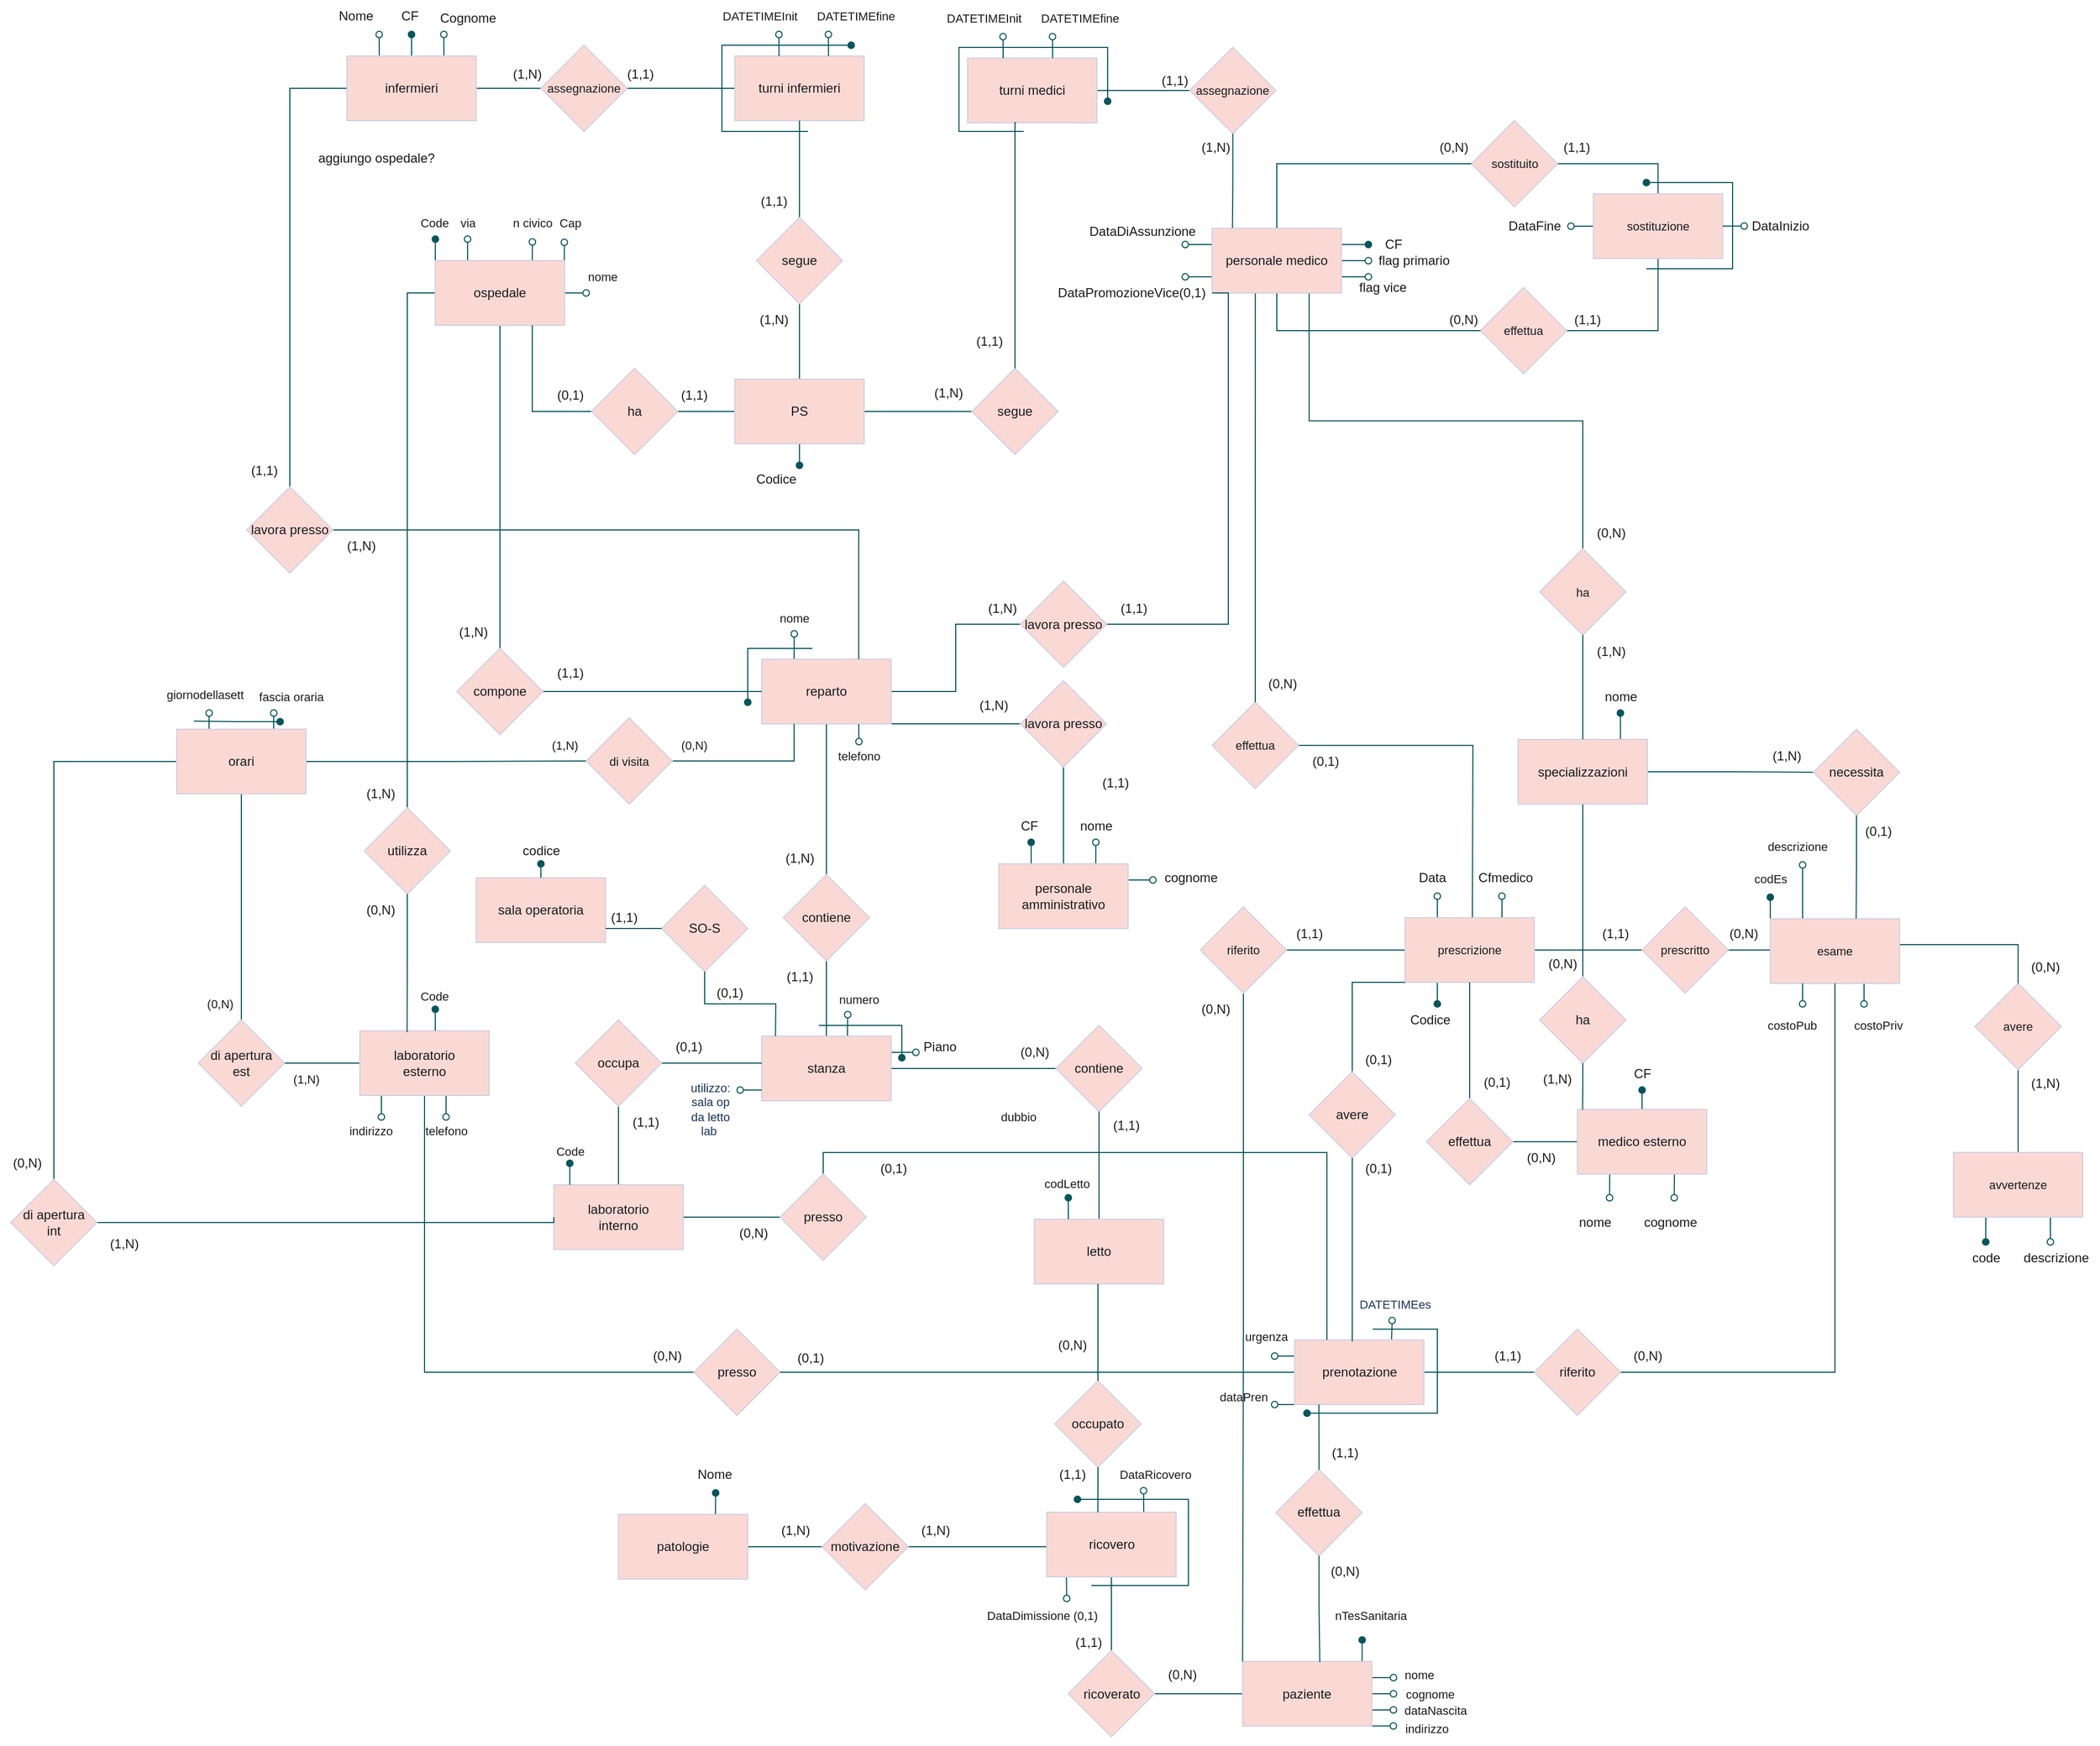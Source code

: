 <mxfile version="24.6.5" type="device">
  <diagram name="Pagina-1" id="9yAY7zzcazfEjVNnhZRk">
    <mxGraphModel dx="26468" dy="5718" grid="0" gridSize="10" guides="1" tooltips="1" connect="1" arrows="1" fold="1" page="0" pageScale="1" pageWidth="827" pageHeight="1169" background="#FFFFFF" math="0" shadow="0">
      <root>
        <mxCell id="0" />
        <mxCell id="1" parent="0" />
        <mxCell id="iASLkcTXXLzT_OT9ee92-4" value="" style="edgeStyle=orthogonalEdgeStyle;rounded=0;orthogonalLoop=1;jettySize=auto;html=1;endArrow=none;endFill=0;labelBackgroundColor=none;fontColor=default;strokeColor=#09555B;" parent="1" source="iASLkcTXXLzT_OT9ee92-1" target="iASLkcTXXLzT_OT9ee92-3" edge="1">
          <mxGeometry relative="1" as="geometry" />
        </mxCell>
        <mxCell id="iASLkcTXXLzT_OT9ee92-188" style="edgeStyle=orthogonalEdgeStyle;rounded=0;orthogonalLoop=1;jettySize=auto;html=1;exitX=0.25;exitY=0;exitDx=0;exitDy=0;align=center;verticalAlign=middle;fontFamily=Helvetica;fontSize=11;fontColor=default;labelBackgroundColor=none;endArrow=oval;endFill=0;strokeColor=#09555B;" parent="1" source="iASLkcTXXLzT_OT9ee92-1" edge="1">
          <mxGeometry relative="1" as="geometry">
            <mxPoint x="-22772.875" y="-3013.5" as="targetPoint" />
          </mxGeometry>
        </mxCell>
        <mxCell id="iASLkcTXXLzT_OT9ee92-193" style="edgeStyle=orthogonalEdgeStyle;rounded=0;orthogonalLoop=1;jettySize=auto;html=1;exitX=0.75;exitY=1;exitDx=0;exitDy=0;align=center;verticalAlign=middle;fontFamily=Helvetica;fontSize=11;fontColor=default;labelBackgroundColor=none;endArrow=oval;endFill=0;strokeColor=#09555B;" parent="1" source="iASLkcTXXLzT_OT9ee92-1" edge="1">
          <mxGeometry relative="1" as="geometry">
            <mxPoint x="-22712.833" y="-2913.5" as="targetPoint" />
          </mxGeometry>
        </mxCell>
        <mxCell id="pvKGCRZamBin-Z1_yLE3-3" style="edgeStyle=orthogonalEdgeStyle;rounded=0;orthogonalLoop=1;jettySize=auto;html=1;entryX=0;entryY=0.5;entryDx=0;entryDy=0;endArrow=none;endFill=0;labelBackgroundColor=none;fontColor=default;strokeColor=#09555B;" parent="1" source="iASLkcTXXLzT_OT9ee92-1" target="iASLkcTXXLzT_OT9ee92-55" edge="1">
          <mxGeometry relative="1" as="geometry">
            <Array as="points">
              <mxPoint x="-22660" y="-2930" />
              <mxPoint x="-22660" y="-2930" />
            </Array>
          </mxGeometry>
        </mxCell>
        <mxCell id="A8Oj2vjsRHP7mTtxIWq--29" style="edgeStyle=orthogonalEdgeStyle;rounded=0;orthogonalLoop=1;jettySize=auto;html=1;entryX=0;entryY=0.5;entryDx=0;entryDy=0;endArrow=none;endFill=0;labelBackgroundColor=none;strokeColor=#09555B;fontColor=default;" parent="1" source="iASLkcTXXLzT_OT9ee92-1" target="A8Oj2vjsRHP7mTtxIWq--28" edge="1">
          <mxGeometry relative="1" as="geometry" />
        </mxCell>
        <mxCell id="iASLkcTXXLzT_OT9ee92-1" value="reparto" style="rounded=0;whiteSpace=wrap;html=1;labelBackgroundColor=none;fillColor=#FAD9D5;strokeColor=#D0CEE2;fontColor=#1A1A1A;" parent="1" vertex="1">
          <mxGeometry x="-22803" y="-2990" width="120" height="60" as="geometry" />
        </mxCell>
        <mxCell id="iASLkcTXXLzT_OT9ee92-6" value="" style="edgeStyle=orthogonalEdgeStyle;rounded=0;orthogonalLoop=1;jettySize=auto;html=1;endArrow=none;endFill=0;labelBackgroundColor=none;fontColor=default;strokeColor=#09555B;" parent="1" source="iASLkcTXXLzT_OT9ee92-3" target="iASLkcTXXLzT_OT9ee92-5" edge="1">
          <mxGeometry relative="1" as="geometry" />
        </mxCell>
        <mxCell id="iASLkcTXXLzT_OT9ee92-3" value="contiene" style="rhombus;whiteSpace=wrap;html=1;rounded=0;labelBackgroundColor=none;fillColor=#FAD9D5;strokeColor=#D0CEE2;fontColor=#1A1A1A;" parent="1" vertex="1">
          <mxGeometry x="-22783" y="-2790" width="80" height="80" as="geometry" />
        </mxCell>
        <mxCell id="iASLkcTXXLzT_OT9ee92-8" value="" style="edgeStyle=orthogonalEdgeStyle;rounded=0;orthogonalLoop=1;jettySize=auto;html=1;endArrow=none;endFill=0;labelBackgroundColor=none;fontColor=default;strokeColor=#09555B;" parent="1" source="iASLkcTXXLzT_OT9ee92-5" target="iASLkcTXXLzT_OT9ee92-7" edge="1">
          <mxGeometry relative="1" as="geometry" />
        </mxCell>
        <mxCell id="iASLkcTXXLzT_OT9ee92-185" style="edgeStyle=orthogonalEdgeStyle;rounded=0;orthogonalLoop=1;jettySize=auto;html=1;exitX=0.75;exitY=0;exitDx=0;exitDy=0;align=center;verticalAlign=middle;fontFamily=Helvetica;fontSize=11;fontColor=default;labelBackgroundColor=none;endArrow=oval;endFill=0;strokeColor=#09555B;" parent="1" edge="1">
          <mxGeometry relative="1" as="geometry">
            <mxPoint x="-22723.237" y="-2660" as="targetPoint" />
            <mxPoint x="-22723.5" y="-2640" as="sourcePoint" />
          </mxGeometry>
        </mxCell>
        <mxCell id="uytOqJaW_EU_-kI0tps7-4" style="edgeStyle=orthogonalEdgeStyle;rounded=0;orthogonalLoop=1;jettySize=auto;html=1;exitX=1;exitY=0.25;exitDx=0;exitDy=0;strokeColor=#09555B;fontColor=default;endArrow=oval;endFill=0;labelBackgroundColor=none;" parent="1" source="iASLkcTXXLzT_OT9ee92-5" edge="1">
          <mxGeometry relative="1" as="geometry">
            <mxPoint x="-22660" y="-2624.937" as="targetPoint" />
          </mxGeometry>
        </mxCell>
        <mxCell id="iASLkcTXXLzT_OT9ee92-5" value="stanza" style="whiteSpace=wrap;html=1;rounded=0;labelBackgroundColor=none;fillColor=#FAD9D5;strokeColor=#D0CEE2;fontColor=#1A1A1A;" parent="1" vertex="1">
          <mxGeometry x="-22803" y="-2640" width="120" height="60" as="geometry" />
        </mxCell>
        <mxCell id="iASLkcTXXLzT_OT9ee92-7" value="contiene" style="rhombus;whiteSpace=wrap;html=1;rounded=0;labelBackgroundColor=none;fillColor=#FAD9D5;strokeColor=#D0CEE2;fontColor=#1A1A1A;" parent="1" vertex="1">
          <mxGeometry x="-22530" y="-2650" width="80" height="80" as="geometry" />
        </mxCell>
        <mxCell id="iASLkcTXXLzT_OT9ee92-181" value="" style="edgeStyle=orthogonalEdgeStyle;rounded=0;orthogonalLoop=1;jettySize=auto;html=1;align=center;verticalAlign=middle;fontFamily=Helvetica;fontSize=11;fontColor=default;labelBackgroundColor=none;endArrow=none;endFill=0;strokeColor=#09555B;" parent="1" source="iASLkcTXXLzT_OT9ee92-11" target="iASLkcTXXLzT_OT9ee92-7" edge="1">
          <mxGeometry relative="1" as="geometry" />
        </mxCell>
        <mxCell id="iASLkcTXXLzT_OT9ee92-11" value="letto" style="whiteSpace=wrap;html=1;rounded=0;labelBackgroundColor=none;fillColor=#FAD9D5;strokeColor=#D0CEE2;fontColor=#1A1A1A;" parent="1" vertex="1">
          <mxGeometry x="-22550" y="-2470" width="120" height="60" as="geometry" />
        </mxCell>
        <mxCell id="iASLkcTXXLzT_OT9ee92-13" value="occupato" style="rhombus;whiteSpace=wrap;html=1;rounded=0;labelBackgroundColor=none;fillColor=#FAD9D5;strokeColor=#D0CEE2;fontColor=#1A1A1A;" parent="1" vertex="1">
          <mxGeometry x="-22531" y="-2320" width="80" height="80" as="geometry" />
        </mxCell>
        <mxCell id="iASLkcTXXLzT_OT9ee92-18" value="" style="edgeStyle=orthogonalEdgeStyle;rounded=0;orthogonalLoop=1;jettySize=auto;html=1;endArrow=none;endFill=0;labelBackgroundColor=none;fontColor=default;strokeColor=#09555B;" parent="1" source="iASLkcTXXLzT_OT9ee92-15" target="iASLkcTXXLzT_OT9ee92-17" edge="1">
          <mxGeometry relative="1" as="geometry" />
        </mxCell>
        <mxCell id="iASLkcTXXLzT_OT9ee92-210" style="edgeStyle=orthogonalEdgeStyle;rounded=0;orthogonalLoop=1;jettySize=auto;html=1;exitX=0.75;exitY=0;exitDx=0;exitDy=0;align=center;verticalAlign=middle;fontFamily=Helvetica;fontSize=11;fontColor=default;labelBackgroundColor=none;endArrow=oval;endFill=0;strokeColor=#09555B;" parent="1" source="iASLkcTXXLzT_OT9ee92-15" edge="1">
          <mxGeometry relative="1" as="geometry">
            <mxPoint x="-22448.643" y="-2218" as="targetPoint" />
          </mxGeometry>
        </mxCell>
        <mxCell id="iASLkcTXXLzT_OT9ee92-212" style="edgeStyle=orthogonalEdgeStyle;rounded=0;orthogonalLoop=1;jettySize=auto;html=1;exitX=0.152;exitY=1.003;exitDx=0;exitDy=0;align=center;verticalAlign=middle;fontFamily=Helvetica;fontSize=11;fontColor=default;labelBackgroundColor=none;endArrow=oval;endFill=0;strokeColor=#09555B;exitPerimeter=0;" parent="1" source="iASLkcTXXLzT_OT9ee92-15" edge="1">
          <mxGeometry relative="1" as="geometry">
            <mxPoint x="-22520" y="-2118" as="targetPoint" />
            <Array as="points">
              <mxPoint x="-22520" y="-2138" />
            </Array>
          </mxGeometry>
        </mxCell>
        <mxCell id="eyZ5qENP4nm9uY7_rV8y-87" value="" style="edgeStyle=orthogonalEdgeStyle;rounded=0;orthogonalLoop=1;jettySize=auto;html=1;endArrow=none;endFill=0;labelBackgroundColor=none;fontColor=default;strokeColor=#09555B;" parent="1" source="iASLkcTXXLzT_OT9ee92-15" target="eyZ5qENP4nm9uY7_rV8y-86" edge="1">
          <mxGeometry relative="1" as="geometry">
            <Array as="points">
              <mxPoint x="-22567" y="-2166" />
              <mxPoint x="-22567" y="-2166" />
            </Array>
          </mxGeometry>
        </mxCell>
        <mxCell id="iASLkcTXXLzT_OT9ee92-15" value="ricovero" style="whiteSpace=wrap;html=1;rounded=0;labelBackgroundColor=none;fillColor=#FAD9D5;strokeColor=#D0CEE2;fontColor=#1A1A1A;" parent="1" vertex="1">
          <mxGeometry x="-22538.5" y="-2198" width="120" height="60" as="geometry" />
        </mxCell>
        <mxCell id="iASLkcTXXLzT_OT9ee92-20" value="" style="edgeStyle=orthogonalEdgeStyle;rounded=0;orthogonalLoop=1;jettySize=auto;html=1;endArrow=none;endFill=0;labelBackgroundColor=none;fontColor=default;strokeColor=#09555B;" parent="1" source="iASLkcTXXLzT_OT9ee92-17" target="iASLkcTXXLzT_OT9ee92-19" edge="1">
          <mxGeometry relative="1" as="geometry" />
        </mxCell>
        <mxCell id="iASLkcTXXLzT_OT9ee92-17" value="ricoverato" style="rhombus;whiteSpace=wrap;html=1;rounded=0;labelBackgroundColor=none;fillColor=#FAD9D5;strokeColor=#D0CEE2;fontColor=#1A1A1A;" parent="1" vertex="1">
          <mxGeometry x="-22518.5" y="-2069.5" width="80" height="80" as="geometry" />
        </mxCell>
        <mxCell id="iASLkcTXXLzT_OT9ee92-195" style="edgeStyle=orthogonalEdgeStyle;rounded=0;orthogonalLoop=1;jettySize=auto;html=1;exitX=0.75;exitY=0;exitDx=0;exitDy=0;align=center;verticalAlign=middle;fontFamily=Helvetica;fontSize=11;fontColor=default;labelBackgroundColor=none;endArrow=oval;endFill=1;strokeColor=#09555B;" parent="1" edge="1">
          <mxGeometry relative="1" as="geometry">
            <mxPoint x="-22245.77" y="-2079.5" as="targetPoint" />
            <mxPoint x="-22245.84" y="-2059.5" as="sourcePoint" />
            <Array as="points">
              <mxPoint x="-22246.09" y="-2070" />
              <mxPoint x="-22246.09" y="-2070" />
            </Array>
          </mxGeometry>
        </mxCell>
        <mxCell id="iASLkcTXXLzT_OT9ee92-197" style="edgeStyle=orthogonalEdgeStyle;rounded=0;orthogonalLoop=1;jettySize=auto;html=1;exitX=1;exitY=0;exitDx=0;exitDy=0;align=center;verticalAlign=middle;fontFamily=Helvetica;fontSize=11;fontColor=default;labelBackgroundColor=none;endArrow=oval;endFill=0;strokeColor=#09555B;" parent="1" edge="1">
          <mxGeometry relative="1" as="geometry">
            <mxPoint x="-22216.76" y="-1999.693" as="targetPoint" />
            <mxPoint x="-22236.76" y="-1999.6" as="sourcePoint" />
          </mxGeometry>
        </mxCell>
        <mxCell id="iASLkcTXXLzT_OT9ee92-198" style="edgeStyle=orthogonalEdgeStyle;rounded=0;orthogonalLoop=1;jettySize=auto;html=1;exitX=1;exitY=0.25;exitDx=0;exitDy=0;align=center;verticalAlign=middle;fontFamily=Helvetica;fontSize=11;fontColor=default;labelBackgroundColor=none;endArrow=oval;endFill=0;strokeColor=#09555B;" parent="1" source="iASLkcTXXLzT_OT9ee92-19" edge="1">
          <mxGeometry relative="1" as="geometry">
            <mxPoint x="-22216.75" y="-2044.709" as="targetPoint" />
          </mxGeometry>
        </mxCell>
        <mxCell id="iASLkcTXXLzT_OT9ee92-199" style="edgeStyle=orthogonalEdgeStyle;rounded=0;orthogonalLoop=1;jettySize=auto;html=1;exitX=1;exitY=0.5;exitDx=0;exitDy=0;align=center;verticalAlign=middle;fontFamily=Helvetica;fontSize=11;fontColor=default;labelBackgroundColor=none;endArrow=oval;endFill=0;strokeColor=#09555B;" parent="1" source="iASLkcTXXLzT_OT9ee92-19" edge="1">
          <mxGeometry relative="1" as="geometry">
            <mxPoint x="-22216.75" y="-2029.36" as="targetPoint" />
          </mxGeometry>
        </mxCell>
        <mxCell id="iASLkcTXXLzT_OT9ee92-200" style="edgeStyle=orthogonalEdgeStyle;rounded=0;orthogonalLoop=1;jettySize=auto;html=1;exitX=1;exitY=0.75;exitDx=0;exitDy=0;align=center;verticalAlign=middle;fontFamily=Helvetica;fontSize=11;fontColor=default;labelBackgroundColor=none;endArrow=oval;endFill=0;strokeColor=#09555B;" parent="1" source="iASLkcTXXLzT_OT9ee92-19" edge="1">
          <mxGeometry relative="1" as="geometry">
            <mxPoint x="-22216.75" y="-2014.477" as="targetPoint" />
          </mxGeometry>
        </mxCell>
        <mxCell id="iASLkcTXXLzT_OT9ee92-19" value="paziente" style="whiteSpace=wrap;html=1;rounded=0;labelBackgroundColor=none;fillColor=#FAD9D5;strokeColor=#D0CEE2;fontColor=#1A1A1A;" parent="1" vertex="1">
          <mxGeometry x="-22356.75" y="-2059.5" width="120" height="60" as="geometry" />
        </mxCell>
        <mxCell id="iASLkcTXXLzT_OT9ee92-24" value="" style="edgeStyle=orthogonalEdgeStyle;rounded=0;orthogonalLoop=1;jettySize=auto;html=1;endArrow=none;endFill=0;labelBackgroundColor=none;fontColor=default;strokeColor=#09555B;" parent="1" source="iASLkcTXXLzT_OT9ee92-21" target="iASLkcTXXLzT_OT9ee92-23" edge="1">
          <mxGeometry relative="1" as="geometry" />
        </mxCell>
        <mxCell id="pvKGCRZamBin-Z1_yLE3-5" style="edgeStyle=orthogonalEdgeStyle;rounded=0;orthogonalLoop=1;jettySize=auto;html=1;entryX=0;entryY=0.5;entryDx=0;entryDy=0;endArrow=none;endFill=0;labelBackgroundColor=none;fontColor=default;strokeColor=#09555B;" parent="1" source="iASLkcTXXLzT_OT9ee92-21" target="iASLkcTXXLzT_OT9ee92-1" edge="1">
          <mxGeometry relative="1" as="geometry" />
        </mxCell>
        <mxCell id="iASLkcTXXLzT_OT9ee92-21" value="compone" style="rhombus;whiteSpace=wrap;html=1;rounded=0;labelBackgroundColor=none;fillColor=#FAD9D5;strokeColor=#D0CEE2;fontColor=#1A1A1A;" parent="1" vertex="1">
          <mxGeometry x="-23086" y="-3000" width="80" height="80" as="geometry" />
        </mxCell>
        <mxCell id="iASLkcTXXLzT_OT9ee92-110" style="edgeStyle=orthogonalEdgeStyle;rounded=0;orthogonalLoop=1;jettySize=auto;html=1;exitX=0;exitY=0;exitDx=0;exitDy=0;align=center;verticalAlign=middle;fontFamily=Helvetica;fontSize=11;fontColor=default;labelBackgroundColor=none;endArrow=oval;endFill=1;strokeColor=#09555B;" parent="1" source="iASLkcTXXLzT_OT9ee92-23" edge="1">
          <mxGeometry relative="1" as="geometry">
            <mxPoint x="-23105.928" y="-3380" as="targetPoint" />
          </mxGeometry>
        </mxCell>
        <mxCell id="iASLkcTXXLzT_OT9ee92-112" style="edgeStyle=orthogonalEdgeStyle;rounded=0;orthogonalLoop=1;jettySize=auto;html=1;exitX=0.25;exitY=0;exitDx=0;exitDy=0;align=center;verticalAlign=middle;fontFamily=Helvetica;fontSize=11;fontColor=default;labelBackgroundColor=none;endArrow=oval;endFill=0;strokeColor=#09555B;" parent="1" source="iASLkcTXXLzT_OT9ee92-23" edge="1">
          <mxGeometry relative="1" as="geometry">
            <mxPoint x="-23076.031" y="-3380" as="targetPoint" />
          </mxGeometry>
        </mxCell>
        <mxCell id="iASLkcTXXLzT_OT9ee92-114" style="edgeStyle=orthogonalEdgeStyle;rounded=0;orthogonalLoop=1;jettySize=auto;html=1;align=center;verticalAlign=middle;fontFamily=Helvetica;fontSize=11;fontColor=default;labelBackgroundColor=none;endArrow=oval;endFill=0;strokeColor=#09555B;" parent="1" edge="1">
          <mxGeometry relative="1" as="geometry">
            <mxPoint x="-22986.25" y="-3377" as="targetPoint" />
            <mxPoint x="-22986.237" y="-3357" as="sourcePoint" />
          </mxGeometry>
        </mxCell>
        <mxCell id="iASLkcTXXLzT_OT9ee92-119" style="edgeStyle=orthogonalEdgeStyle;rounded=0;orthogonalLoop=1;jettySize=auto;html=1;exitX=1;exitY=0.5;exitDx=0;exitDy=0;align=center;verticalAlign=middle;fontFamily=Helvetica;fontSize=11;fontColor=default;labelBackgroundColor=none;endArrow=oval;endFill=0;strokeColor=#09555B;" parent="1" source="iASLkcTXXLzT_OT9ee92-23" edge="1">
          <mxGeometry relative="1" as="geometry">
            <mxPoint x="-22966" y="-3330" as="targetPoint" />
          </mxGeometry>
        </mxCell>
        <mxCell id="pvKGCRZamBin-Z1_yLE3-8" style="edgeStyle=orthogonalEdgeStyle;rounded=0;orthogonalLoop=1;jettySize=auto;html=1;exitX=0;exitY=0.5;exitDx=0;exitDy=0;entryX=0.5;entryY=0;entryDx=0;entryDy=0;endArrow=none;endFill=0;labelBackgroundColor=none;fontColor=default;strokeColor=#09555B;" parent="1" source="iASLkcTXXLzT_OT9ee92-23" target="iASLkcTXXLzT_OT9ee92-25" edge="1">
          <mxGeometry relative="1" as="geometry" />
        </mxCell>
        <mxCell id="A8Oj2vjsRHP7mTtxIWq--33" style="edgeStyle=orthogonalEdgeStyle;rounded=0;orthogonalLoop=1;jettySize=auto;html=1;exitX=0.75;exitY=0;exitDx=0;exitDy=0;endArrow=oval;endFill=0;entryX=0.502;entryY=1.088;entryDx=0;entryDy=0;entryPerimeter=0;labelBackgroundColor=none;strokeColor=#09555B;fontColor=default;" parent="1" source="iASLkcTXXLzT_OT9ee92-23" target="iASLkcTXXLzT_OT9ee92-115" edge="1">
          <mxGeometry relative="1" as="geometry" />
        </mxCell>
        <mxCell id="iASLkcTXXLzT_OT9ee92-23" value="ospedale" style="whiteSpace=wrap;html=1;rounded=0;labelBackgroundColor=none;fillColor=#FAD9D5;strokeColor=#D0CEE2;fontColor=#1A1A1A;" parent="1" vertex="1">
          <mxGeometry x="-23106" y="-3360" width="120" height="60" as="geometry" />
        </mxCell>
        <mxCell id="iASLkcTXXLzT_OT9ee92-25" value="utilizza" style="rhombus;whiteSpace=wrap;html=1;rounded=0;labelBackgroundColor=none;fillColor=#FAD9D5;strokeColor=#D0CEE2;fontColor=#1A1A1A;" parent="1" vertex="1">
          <mxGeometry x="-23172" y="-2852" width="80" height="80" as="geometry" />
        </mxCell>
        <mxCell id="iASLkcTXXLzT_OT9ee92-123" style="edgeStyle=orthogonalEdgeStyle;rounded=0;orthogonalLoop=1;jettySize=auto;html=1;exitX=0.25;exitY=1;exitDx=0;exitDy=0;align=center;verticalAlign=middle;fontFamily=Helvetica;fontSize=11;fontColor=default;labelBackgroundColor=none;endArrow=oval;endFill=0;strokeColor=#09555B;" parent="1" source="iASLkcTXXLzT_OT9ee92-31" edge="1">
          <mxGeometry relative="1" as="geometry">
            <mxPoint x="-23156.027" y="-2565" as="targetPoint" />
          </mxGeometry>
        </mxCell>
        <mxCell id="iASLkcTXXLzT_OT9ee92-125" style="edgeStyle=orthogonalEdgeStyle;rounded=0;orthogonalLoop=1;jettySize=auto;html=1;exitX=0.75;exitY=1;exitDx=0;exitDy=0;align=center;verticalAlign=middle;fontFamily=Helvetica;fontSize=11;fontColor=default;labelBackgroundColor=none;endArrow=oval;endFill=0;strokeColor=#09555B;" parent="1" source="iASLkcTXXLzT_OT9ee92-31" edge="1">
          <mxGeometry relative="1" as="geometry">
            <mxPoint x="-23096.027" y="-2565" as="targetPoint" />
          </mxGeometry>
        </mxCell>
        <mxCell id="pvKGCRZamBin-Z1_yLE3-6" style="edgeStyle=orthogonalEdgeStyle;rounded=0;orthogonalLoop=1;jettySize=auto;html=1;entryX=0;entryY=0.5;entryDx=0;entryDy=0;exitX=0.5;exitY=1;exitDx=0;exitDy=0;endArrow=none;endFill=0;labelBackgroundColor=none;fontColor=default;strokeColor=#09555B;" parent="1" source="iASLkcTXXLzT_OT9ee92-31" target="iASLkcTXXLzT_OT9ee92-37" edge="1">
          <mxGeometry relative="1" as="geometry" />
        </mxCell>
        <mxCell id="5s077RPclw-HT7UrMDog-59" value="" style="edgeStyle=orthogonalEdgeStyle;rounded=0;orthogonalLoop=1;jettySize=auto;html=1;strokeColor=#09555B;align=center;verticalAlign=middle;fontFamily=Helvetica;fontSize=11;fontColor=default;labelBackgroundColor=none;endArrow=none;endFill=0;" parent="1" source="iASLkcTXXLzT_OT9ee92-31" target="5s077RPclw-HT7UrMDog-58" edge="1">
          <mxGeometry relative="1" as="geometry" />
        </mxCell>
        <mxCell id="iASLkcTXXLzT_OT9ee92-31" value="laboratorio&lt;div&gt;esterno&lt;/div&gt;" style="rounded=0;whiteSpace=wrap;html=1;labelBackgroundColor=none;fillColor=#FAD9D5;strokeColor=#D0CEE2;fontColor=#1A1A1A;" parent="1" vertex="1">
          <mxGeometry x="-23176" y="-2645" width="120" height="60" as="geometry" />
        </mxCell>
        <mxCell id="iASLkcTXXLzT_OT9ee92-36" value="" style="edgeStyle=orthogonalEdgeStyle;rounded=0;orthogonalLoop=1;jettySize=auto;html=1;endArrow=none;endFill=0;labelBackgroundColor=none;fontColor=default;strokeColor=#09555B;" parent="1" source="iASLkcTXXLzT_OT9ee92-34" target="iASLkcTXXLzT_OT9ee92-5" edge="1">
          <mxGeometry relative="1" as="geometry">
            <Array as="points">
              <mxPoint x="-22826" y="-2615" />
              <mxPoint x="-22826" y="-2615" />
            </Array>
          </mxGeometry>
        </mxCell>
        <mxCell id="A8Oj2vjsRHP7mTtxIWq--102" value="" style="edgeStyle=orthogonalEdgeStyle;rounded=0;orthogonalLoop=1;jettySize=auto;html=1;strokeColor=#09555B;fontColor=default;endArrow=none;endFill=0;labelBackgroundColor=none;" parent="1" source="iASLkcTXXLzT_OT9ee92-34" target="A8Oj2vjsRHP7mTtxIWq--101" edge="1">
          <mxGeometry relative="1" as="geometry" />
        </mxCell>
        <mxCell id="iASLkcTXXLzT_OT9ee92-34" value="occupa" style="rhombus;whiteSpace=wrap;html=1;rounded=0;labelBackgroundColor=none;fillColor=#FAD9D5;strokeColor=#D0CEE2;fontColor=#1A1A1A;" parent="1" vertex="1">
          <mxGeometry x="-22976" y="-2655" width="80" height="80" as="geometry" />
        </mxCell>
        <mxCell id="iASLkcTXXLzT_OT9ee92-37" value="presso" style="rhombus;whiteSpace=wrap;html=1;rounded=0;labelBackgroundColor=none;fillColor=#FAD9D5;strokeColor=#D0CEE2;fontColor=#1A1A1A;" parent="1" vertex="1">
          <mxGeometry x="-22866" y="-2368" width="80" height="80" as="geometry" />
        </mxCell>
        <mxCell id="iASLkcTXXLzT_OT9ee92-46" style="edgeStyle=orthogonalEdgeStyle;rounded=0;orthogonalLoop=1;jettySize=auto;html=1;entryX=1;entryY=0.5;entryDx=0;entryDy=0;endArrow=none;endFill=0;labelBackgroundColor=none;fontColor=default;strokeColor=#09555B;" parent="1" source="iASLkcTXXLzT_OT9ee92-44" target="iASLkcTXXLzT_OT9ee92-37" edge="1">
          <mxGeometry relative="1" as="geometry">
            <mxPoint x="-23631" y="-2336" as="targetPoint" />
          </mxGeometry>
        </mxCell>
        <mxCell id="iASLkcTXXLzT_OT9ee92-104" value="" style="edgeStyle=orthogonalEdgeStyle;rounded=0;orthogonalLoop=1;jettySize=auto;html=1;align=center;verticalAlign=middle;fontFamily=Helvetica;fontSize=11;fontColor=default;labelBackgroundColor=none;endArrow=none;endFill=0;strokeColor=#09555B;" parent="1" source="iASLkcTXXLzT_OT9ee92-44" target="iASLkcTXXLzT_OT9ee92-103" edge="1">
          <mxGeometry relative="1" as="geometry" />
        </mxCell>
        <mxCell id="iASLkcTXXLzT_OT9ee92-174" style="edgeStyle=orthogonalEdgeStyle;rounded=0;orthogonalLoop=1;jettySize=auto;html=1;exitX=0.75;exitY=0;exitDx=0;exitDy=0;align=center;verticalAlign=middle;fontFamily=Helvetica;fontSize=11;fontColor=default;labelBackgroundColor=none;endArrow=oval;endFill=0;strokeColor=#09555B;" parent="1" source="iASLkcTXXLzT_OT9ee92-44" edge="1">
          <mxGeometry relative="1" as="geometry">
            <mxPoint x="-22217.974" y="-2376" as="targetPoint" />
          </mxGeometry>
        </mxCell>
        <mxCell id="pvKGCRZamBin-Z1_yLE3-38" style="edgeStyle=orthogonalEdgeStyle;rounded=0;orthogonalLoop=1;jettySize=auto;html=1;exitX=0;exitY=0.25;exitDx=0;exitDy=0;fontColor=default;endArrow=oval;endFill=0;labelBackgroundColor=none;strokeColor=#09555B;" parent="1" source="iASLkcTXXLzT_OT9ee92-44" edge="1">
          <mxGeometry relative="1" as="geometry">
            <mxPoint x="-22327" y="-2343.078" as="targetPoint" />
          </mxGeometry>
        </mxCell>
        <mxCell id="pvKGCRZamBin-Z1_yLE3-41" style="edgeStyle=orthogonalEdgeStyle;rounded=0;orthogonalLoop=1;jettySize=auto;html=1;exitX=0;exitY=1;exitDx=0;exitDy=0;fontColor=default;endArrow=oval;endFill=0;labelBackgroundColor=none;strokeColor=#09555B;" parent="1" source="iASLkcTXXLzT_OT9ee92-44" edge="1">
          <mxGeometry relative="1" as="geometry">
            <mxPoint x="-22327" y="-2297.969" as="targetPoint" />
          </mxGeometry>
        </mxCell>
        <mxCell id="iASLkcTXXLzT_OT9ee92-44" value="prenotazione" style="whiteSpace=wrap;html=1;rounded=0;labelBackgroundColor=none;fillColor=#FAD9D5;strokeColor=#D0CEE2;fontColor=#1A1A1A;" parent="1" vertex="1">
          <mxGeometry x="-22308.5" y="-2358" width="120" height="60" as="geometry" />
        </mxCell>
        <mxCell id="A8Oj2vjsRHP7mTtxIWq--60" style="edgeStyle=orthogonalEdgeStyle;rounded=0;orthogonalLoop=1;jettySize=auto;html=1;endArrow=none;endFill=0;labelBackgroundColor=none;strokeColor=#09555B;fontColor=default;" parent="1" source="iASLkcTXXLzT_OT9ee92-49" target="A8Oj2vjsRHP7mTtxIWq--61" edge="1">
          <mxGeometry relative="1" as="geometry">
            <mxPoint x="-22420" y="-3518" as="targetPoint" />
          </mxGeometry>
        </mxCell>
        <mxCell id="iASLkcTXXLzT_OT9ee92-49" value="turni medici" style="whiteSpace=wrap;html=1;rounded=0;labelBackgroundColor=none;fillColor=#FAD9D5;strokeColor=#D0CEE2;fontColor=#1A1A1A;" parent="1" vertex="1">
          <mxGeometry x="-22612" y="-3548" width="120" height="60" as="geometry" />
        </mxCell>
        <mxCell id="ERPnFefsP54BphPaziVe-23" style="edgeStyle=orthogonalEdgeStyle;rounded=0;orthogonalLoop=1;jettySize=auto;html=1;exitX=1;exitY=0.5;exitDx=0;exitDy=0;endArrow=none;endFill=0;entryX=0.5;entryY=1;entryDx=0;entryDy=0;labelBackgroundColor=none;fontColor=default;strokeColor=#09555B;" parent="1" source="iASLkcTXXLzT_OT9ee92-85" target="RbMR6hmsyGio7f3lNEcu-17" edge="1">
          <mxGeometry relative="1" as="geometry">
            <mxPoint x="-22011.148" y="-3294.789" as="targetPoint" />
          </mxGeometry>
        </mxCell>
        <mxCell id="A8Oj2vjsRHP7mTtxIWq--22" value="" style="edgeStyle=orthogonalEdgeStyle;rounded=0;orthogonalLoop=1;jettySize=auto;html=1;labelBackgroundColor=none;strokeColor=#09555B;fontColor=default;endArrow=none;endFill=0;" parent="1" source="iASLkcTXXLzT_OT9ee92-55" target="A8Oj2vjsRHP7mTtxIWq--21" edge="1">
          <mxGeometry relative="1" as="geometry" />
        </mxCell>
        <mxCell id="iASLkcTXXLzT_OT9ee92-55" value="lavora presso" style="rhombus;whiteSpace=wrap;html=1;rounded=0;labelBackgroundColor=none;fillColor=#FAD9D5;strokeColor=#D0CEE2;fontColor=#1A1A1A;" parent="1" vertex="1">
          <mxGeometry x="-22563" y="-2970" width="80" height="80" as="geometry" />
        </mxCell>
        <mxCell id="iASLkcTXXLzT_OT9ee92-96" value="" style="edgeStyle=orthogonalEdgeStyle;rounded=0;orthogonalLoop=1;jettySize=auto;html=1;align=center;verticalAlign=middle;fontFamily=Helvetica;fontSize=11;fontColor=default;labelBackgroundColor=none;endArrow=none;endFill=0;strokeColor=#09555B;" parent="1" source="iASLkcTXXLzT_OT9ee92-93" edge="1">
          <mxGeometry relative="1" as="geometry">
            <mxPoint x="-22143.5" y="-2750" as="targetPoint" />
          </mxGeometry>
        </mxCell>
        <mxCell id="iASLkcTXXLzT_OT9ee92-93" value="effettua" style="rhombus;whiteSpace=wrap;html=1;fontSize=11;rounded=0;labelBackgroundColor=none;fillColor=#FAD9D5;strokeColor=#D0CEE2;fontColor=#1A1A1A;" parent="1" vertex="1">
          <mxGeometry x="-22385" y="-2950" width="80" height="80" as="geometry" />
        </mxCell>
        <mxCell id="iASLkcTXXLzT_OT9ee92-98" value="" style="edgeStyle=orthogonalEdgeStyle;rounded=0;orthogonalLoop=1;jettySize=auto;html=1;align=center;verticalAlign=middle;fontFamily=Helvetica;fontSize=11;fontColor=default;labelBackgroundColor=none;endArrow=none;endFill=0;strokeColor=#09555B;" parent="1" source="iASLkcTXXLzT_OT9ee92-95" target="iASLkcTXXLzT_OT9ee92-97" edge="1">
          <mxGeometry relative="1" as="geometry" />
        </mxCell>
        <mxCell id="iASLkcTXXLzT_OT9ee92-108" value="" style="edgeStyle=orthogonalEdgeStyle;rounded=0;orthogonalLoop=1;jettySize=auto;html=1;align=center;verticalAlign=middle;fontFamily=Helvetica;fontSize=11;fontColor=default;labelBackgroundColor=none;endArrow=none;endFill=0;strokeColor=#09555B;" parent="1" source="iASLkcTXXLzT_OT9ee92-95" target="iASLkcTXXLzT_OT9ee92-107" edge="1">
          <mxGeometry relative="1" as="geometry" />
        </mxCell>
        <mxCell id="RbMR6hmsyGio7f3lNEcu-44" style="edgeStyle=orthogonalEdgeStyle;rounded=0;orthogonalLoop=1;jettySize=auto;html=1;exitX=0.25;exitY=0;exitDx=0;exitDy=0;endArrow=oval;endFill=0;labelBackgroundColor=none;fontColor=default;strokeColor=#09555B;" parent="1" source="iASLkcTXXLzT_OT9ee92-95" edge="1">
          <mxGeometry relative="1" as="geometry">
            <mxPoint x="-22176.021" y="-2770" as="targetPoint" />
          </mxGeometry>
        </mxCell>
        <mxCell id="RbMR6hmsyGio7f3lNEcu-46" style="edgeStyle=orthogonalEdgeStyle;rounded=0;orthogonalLoop=1;jettySize=auto;html=1;exitX=0.25;exitY=1;exitDx=0;exitDy=0;endArrow=oval;endFill=1;labelBackgroundColor=none;fontColor=default;strokeColor=#09555B;" parent="1" source="iASLkcTXXLzT_OT9ee92-95" edge="1">
          <mxGeometry relative="1" as="geometry">
            <mxPoint x="-22176.021" y="-2670" as="targetPoint" />
          </mxGeometry>
        </mxCell>
        <mxCell id="5s077RPclw-HT7UrMDog-13" style="edgeStyle=orthogonalEdgeStyle;rounded=0;orthogonalLoop=1;jettySize=auto;html=1;exitX=0.75;exitY=0;exitDx=0;exitDy=0;strokeColor=#09555B;fontColor=default;endArrow=oval;endFill=0;labelBackgroundColor=none;" parent="1" source="iASLkcTXXLzT_OT9ee92-95" edge="1">
          <mxGeometry relative="1" as="geometry">
            <mxPoint x="-22116.097" y="-2770" as="targetPoint" />
          </mxGeometry>
        </mxCell>
        <mxCell id="iASLkcTXXLzT_OT9ee92-95" value="prescrizione" style="whiteSpace=wrap;html=1;fontSize=11;rounded=0;labelBackgroundColor=none;fillColor=#FAD9D5;strokeColor=#D0CEE2;fontColor=#1A1A1A;" parent="1" vertex="1">
          <mxGeometry x="-22206" y="-2750" width="120" height="60" as="geometry" />
        </mxCell>
        <mxCell id="iASLkcTXXLzT_OT9ee92-100" value="" style="edgeStyle=orthogonalEdgeStyle;rounded=0;orthogonalLoop=1;jettySize=auto;html=1;align=center;verticalAlign=middle;fontFamily=Helvetica;fontSize=11;fontColor=default;labelBackgroundColor=none;endArrow=none;endFill=0;strokeColor=#09555B;" parent="1" source="iASLkcTXXLzT_OT9ee92-97" target="iASLkcTXXLzT_OT9ee92-99" edge="1">
          <mxGeometry relative="1" as="geometry">
            <Array as="points">
              <mxPoint x="-21880" y="-2720" />
              <mxPoint x="-21880" y="-2720" />
            </Array>
          </mxGeometry>
        </mxCell>
        <mxCell id="iASLkcTXXLzT_OT9ee92-97" value="prescritto" style="rhombus;whiteSpace=wrap;html=1;fontSize=11;rounded=0;labelBackgroundColor=none;fillColor=#FAD9D5;strokeColor=#D0CEE2;fontColor=#1A1A1A;" parent="1" vertex="1">
          <mxGeometry x="-21986" y="-2760" width="80" height="80" as="geometry" />
        </mxCell>
        <mxCell id="iASLkcTXXLzT_OT9ee92-165" style="edgeStyle=orthogonalEdgeStyle;rounded=0;orthogonalLoop=1;jettySize=auto;html=1;exitX=0;exitY=0;exitDx=0;exitDy=0;align=center;verticalAlign=middle;fontFamily=Helvetica;fontSize=11;fontColor=default;labelBackgroundColor=none;endArrow=oval;endFill=1;strokeColor=#09555B;" parent="1" source="iASLkcTXXLzT_OT9ee92-99" edge="1">
          <mxGeometry relative="1" as="geometry">
            <mxPoint x="-21867" y="-2769" as="targetPoint" />
          </mxGeometry>
        </mxCell>
        <mxCell id="iASLkcTXXLzT_OT9ee92-167" style="edgeStyle=orthogonalEdgeStyle;rounded=0;orthogonalLoop=1;jettySize=auto;html=1;exitX=0.25;exitY=0;exitDx=0;exitDy=0;align=center;verticalAlign=middle;fontFamily=Helvetica;fontSize=11;fontColor=default;labelBackgroundColor=none;endArrow=oval;endFill=0;strokeColor=#09555B;" parent="1" source="iASLkcTXXLzT_OT9ee92-99" edge="1">
          <mxGeometry relative="1" as="geometry">
            <mxPoint x="-21837" y="-2799" as="targetPoint" />
          </mxGeometry>
        </mxCell>
        <mxCell id="iASLkcTXXLzT_OT9ee92-172" style="edgeStyle=orthogonalEdgeStyle;rounded=0;orthogonalLoop=1;jettySize=auto;html=1;exitX=0.75;exitY=1;exitDx=0;exitDy=0;align=center;verticalAlign=middle;fontFamily=Helvetica;fontSize=11;fontColor=default;labelBackgroundColor=none;endArrow=oval;endFill=0;strokeColor=#09555B;" parent="1" source="iASLkcTXXLzT_OT9ee92-99" edge="1">
          <mxGeometry relative="1" as="geometry">
            <mxPoint x="-21780" y="-2670" as="targetPoint" />
            <mxPoint x="-21776.87" y="-2655" as="sourcePoint" />
          </mxGeometry>
        </mxCell>
        <mxCell id="iASLkcTXXLzT_OT9ee92-99" value="esame" style="whiteSpace=wrap;html=1;fontSize=11;rounded=0;labelBackgroundColor=none;fillColor=#FAD9D5;strokeColor=#D0CEE2;fontColor=#1A1A1A;" parent="1" vertex="1">
          <mxGeometry x="-21867" y="-2749" width="120" height="60" as="geometry" />
        </mxCell>
        <mxCell id="iASLkcTXXLzT_OT9ee92-106" style="edgeStyle=orthogonalEdgeStyle;rounded=0;orthogonalLoop=1;jettySize=auto;html=1;entryX=0.5;entryY=1;entryDx=0;entryDy=0;align=center;verticalAlign=middle;fontFamily=Helvetica;fontSize=11;fontColor=default;labelBackgroundColor=none;endArrow=none;endFill=0;strokeColor=#09555B;" parent="1" source="iASLkcTXXLzT_OT9ee92-103" target="iASLkcTXXLzT_OT9ee92-99" edge="1">
          <mxGeometry relative="1" as="geometry" />
        </mxCell>
        <mxCell id="iASLkcTXXLzT_OT9ee92-103" value="riferito" style="rhombus;whiteSpace=wrap;html=1;rounded=0;labelBackgroundColor=none;fillColor=#FAD9D5;strokeColor=#D0CEE2;fontColor=#1A1A1A;" parent="1" vertex="1">
          <mxGeometry x="-22086" y="-2368" width="80" height="80" as="geometry" />
        </mxCell>
        <mxCell id="pvKGCRZamBin-Z1_yLE3-43" style="edgeStyle=orthogonalEdgeStyle;rounded=0;orthogonalLoop=1;jettySize=auto;html=1;entryX=0;entryY=0;entryDx=0;entryDy=0;fontColor=default;endArrow=none;endFill=0;labelBackgroundColor=none;strokeColor=#09555B;" parent="1" source="iASLkcTXXLzT_OT9ee92-107" target="iASLkcTXXLzT_OT9ee92-19" edge="1">
          <mxGeometry relative="1" as="geometry" />
        </mxCell>
        <mxCell id="iASLkcTXXLzT_OT9ee92-107" value="riferito" style="rhombus;whiteSpace=wrap;html=1;fontSize=11;rounded=0;labelBackgroundColor=none;fillColor=#FAD9D5;strokeColor=#D0CEE2;fontColor=#1A1A1A;" parent="1" vertex="1">
          <mxGeometry x="-22396" y="-2760" width="80" height="80" as="geometry" />
        </mxCell>
        <mxCell id="iASLkcTXXLzT_OT9ee92-111" value="Code" style="text;html=1;align=center;verticalAlign=middle;resizable=0;points=[];autosize=1;strokeColor=none;fillColor=none;fontFamily=Helvetica;fontSize=11;labelBackgroundColor=none;rounded=0;fontColor=#1A1A1A;" parent="1" vertex="1">
          <mxGeometry x="-23132" y="-3410" width="50" height="30" as="geometry" />
        </mxCell>
        <mxCell id="iASLkcTXXLzT_OT9ee92-113" value="via" style="text;html=1;align=center;verticalAlign=middle;resizable=0;points=[];autosize=1;strokeColor=none;fillColor=none;fontFamily=Helvetica;fontSize=11;labelBackgroundColor=none;rounded=0;fontColor=#1A1A1A;" parent="1" vertex="1">
          <mxGeometry x="-23096" y="-3410" width="40" height="30" as="geometry" />
        </mxCell>
        <mxCell id="iASLkcTXXLzT_OT9ee92-115" value="n civico" style="text;html=1;align=center;verticalAlign=middle;resizable=0;points=[];autosize=1;strokeColor=none;fillColor=none;fontFamily=Helvetica;fontSize=11;labelBackgroundColor=none;rounded=0;fontColor=#1A1A1A;" parent="1" vertex="1">
          <mxGeometry x="-23046" y="-3410" width="60" height="30" as="geometry" />
        </mxCell>
        <mxCell id="iASLkcTXXLzT_OT9ee92-118" value="Cap" style="text;html=1;align=center;verticalAlign=middle;resizable=0;points=[];autosize=1;strokeColor=none;fillColor=none;fontFamily=Helvetica;fontSize=11;labelBackgroundColor=none;rounded=0;fontColor=#1A1A1A;" parent="1" vertex="1">
          <mxGeometry x="-23001" y="-3410" width="40" height="30" as="geometry" />
        </mxCell>
        <mxCell id="iASLkcTXXLzT_OT9ee92-120" value="nome" style="text;html=1;align=center;verticalAlign=middle;resizable=0;points=[];autosize=1;strokeColor=none;fillColor=none;fontFamily=Helvetica;fontSize=11;labelBackgroundColor=none;rounded=0;fontColor=#1A1A1A;" parent="1" vertex="1">
          <mxGeometry x="-22976" y="-3360" width="50" height="30" as="geometry" />
        </mxCell>
        <mxCell id="iASLkcTXXLzT_OT9ee92-124" value="indirizzo" style="text;html=1;align=center;verticalAlign=middle;resizable=0;points=[];autosize=1;strokeColor=none;fillColor=none;fontFamily=Helvetica;fontSize=11;labelBackgroundColor=none;rounded=0;fontColor=#1A1A1A;" parent="1" vertex="1">
          <mxGeometry x="-23196" y="-2567" width="60" height="30" as="geometry" />
        </mxCell>
        <mxCell id="iASLkcTXXLzT_OT9ee92-126" value="telefono" style="text;html=1;align=center;verticalAlign=middle;resizable=0;points=[];autosize=1;strokeColor=none;fillColor=none;fontFamily=Helvetica;fontSize=11;labelBackgroundColor=none;rounded=0;fontColor=#1A1A1A;" parent="1" vertex="1">
          <mxGeometry x="-23126" y="-2567" width="60" height="30" as="geometry" />
        </mxCell>
        <mxCell id="iASLkcTXXLzT_OT9ee92-137" value="DATETIMEInit" style="text;html=1;align=center;verticalAlign=middle;resizable=0;points=[];autosize=1;strokeColor=none;fillColor=none;fontFamily=Helvetica;fontSize=11;labelBackgroundColor=none;rounded=0;fontColor=#1A1A1A;" parent="1" vertex="1">
          <mxGeometry x="-22642" y="-3600" width="90" height="30" as="geometry" />
        </mxCell>
        <mxCell id="iASLkcTXXLzT_OT9ee92-141" value="DATETIMEfine" style="text;html=1;align=center;verticalAlign=middle;resizable=0;points=[];autosize=1;strokeColor=none;fillColor=none;fontFamily=Helvetica;fontSize=11;labelBackgroundColor=none;rounded=0;fontColor=#1A1A1A;" parent="1" vertex="1">
          <mxGeometry x="-22558" y="-3600" width="100" height="30" as="geometry" />
        </mxCell>
        <mxCell id="iASLkcTXXLzT_OT9ee92-145" value="" style="endArrow=oval;html=1;rounded=0;align=center;verticalAlign=middle;fontFamily=Helvetica;fontSize=11;fontColor=default;labelBackgroundColor=none;edgeStyle=orthogonalEdgeStyle;endFill=1;strokeColor=#09555B;" parent="1" edge="1">
          <mxGeometry width="50" height="50" relative="1" as="geometry">
            <mxPoint x="-22560" y="-3480" as="sourcePoint" />
            <mxPoint x="-22482" y="-3508" as="targetPoint" />
            <Array as="points">
              <mxPoint x="-22620" y="-3558" />
              <mxPoint x="-22482" y="-3558" />
            </Array>
          </mxGeometry>
        </mxCell>
        <mxCell id="iASLkcTXXLzT_OT9ee92-166" value="codEs" style="text;html=1;align=center;verticalAlign=middle;resizable=0;points=[];autosize=1;strokeColor=none;fillColor=none;fontFamily=Helvetica;fontSize=11;labelBackgroundColor=none;rounded=0;fontColor=#1A1A1A;" parent="1" vertex="1">
          <mxGeometry x="-21892" y="-2801" width="50" height="30" as="geometry" />
        </mxCell>
        <mxCell id="iASLkcTXXLzT_OT9ee92-168" value="descrizione" style="text;html=1;align=center;verticalAlign=middle;resizable=0;points=[];autosize=1;strokeColor=none;fillColor=none;fontFamily=Helvetica;fontSize=11;labelBackgroundColor=none;rounded=0;fontColor=#1A1A1A;" parent="1" vertex="1">
          <mxGeometry x="-21882" y="-2831" width="80" height="30" as="geometry" />
        </mxCell>
        <mxCell id="iASLkcTXXLzT_OT9ee92-171" value="costoPub" style="text;html=1;align=center;verticalAlign=middle;resizable=0;points=[];autosize=1;strokeColor=none;fillColor=none;fontFamily=Helvetica;fontSize=11;labelBackgroundColor=none;rounded=0;fontColor=#1A1A1A;" parent="1" vertex="1">
          <mxGeometry x="-21882" y="-2665" width="70" height="30" as="geometry" />
        </mxCell>
        <mxCell id="iASLkcTXXLzT_OT9ee92-173" value="costoPriv" style="text;html=1;align=center;verticalAlign=middle;resizable=0;points=[];autosize=1;strokeColor=none;fillColor=none;fontFamily=Helvetica;fontSize=11;labelBackgroundColor=none;rounded=0;fontColor=#1A1A1A;" parent="1" vertex="1">
          <mxGeometry x="-21802" y="-2665" width="70" height="30" as="geometry" />
        </mxCell>
        <mxCell id="iASLkcTXXLzT_OT9ee92-175" value="dataPren" style="text;html=1;align=center;verticalAlign=middle;resizable=0;points=[];autosize=1;strokeColor=none;fillColor=none;fontFamily=Helvetica;fontSize=11;labelBackgroundColor=none;rounded=0;fontColor=#1A1A1A;" parent="1" vertex="1">
          <mxGeometry x="-22391" y="-2320" width="70" height="30" as="geometry" />
        </mxCell>
        <mxCell id="iASLkcTXXLzT_OT9ee92-176" value="" style="endArrow=oval;html=1;rounded=0;align=center;verticalAlign=middle;fontFamily=Helvetica;fontSize=11;fontColor=default;labelBackgroundColor=none;edgeStyle=orthogonalEdgeStyle;startArrow=none;startFill=0;endFill=1;strokeColor=#09555B;" parent="1" edge="1">
          <mxGeometry width="50" height="50" relative="1" as="geometry">
            <mxPoint x="-22236" y="-2368" as="sourcePoint" />
            <mxPoint x="-22297" y="-2290" as="targetPoint" />
            <Array as="points">
              <mxPoint x="-22176" y="-2368" />
              <mxPoint x="-22176" y="-2290" />
              <mxPoint x="-22236" y="-2290" />
            </Array>
          </mxGeometry>
        </mxCell>
        <mxCell id="iASLkcTXXLzT_OT9ee92-180" value="urgenza" style="text;html=1;align=center;verticalAlign=middle;resizable=0;points=[];autosize=1;strokeColor=none;fillColor=none;fontFamily=Helvetica;fontSize=11;labelBackgroundColor=none;rounded=0;fontColor=#1A1A1A;" parent="1" vertex="1">
          <mxGeometry x="-22365" y="-2376" width="60" height="30" as="geometry" />
        </mxCell>
        <mxCell id="iASLkcTXXLzT_OT9ee92-186" value="numero" style="text;html=1;align=center;verticalAlign=middle;resizable=0;points=[];autosize=1;strokeColor=none;fillColor=none;fontFamily=Helvetica;fontSize=11;labelBackgroundColor=none;rounded=0;fontColor=#1A1A1A;" parent="1" vertex="1">
          <mxGeometry x="-22743" y="-2689" width="60" height="30" as="geometry" />
        </mxCell>
        <mxCell id="iASLkcTXXLzT_OT9ee92-189" value="nome" style="text;html=1;align=center;verticalAlign=middle;resizable=0;points=[];autosize=1;strokeColor=none;fillColor=none;fontFamily=Helvetica;fontSize=11;labelBackgroundColor=none;rounded=0;fontColor=#1A1A1A;" parent="1" vertex="1">
          <mxGeometry x="-22798" y="-3043.5" width="50" height="30" as="geometry" />
        </mxCell>
        <mxCell id="iASLkcTXXLzT_OT9ee92-190" value="" style="endArrow=none;html=1;rounded=0;align=center;verticalAlign=middle;fontFamily=Helvetica;fontSize=11;fontColor=default;labelBackgroundColor=none;edgeStyle=orthogonalEdgeStyle;endFill=0;startArrow=oval;startFill=1;strokeColor=#09555B;" parent="1" edge="1">
          <mxGeometry width="50" height="50" relative="1" as="geometry">
            <mxPoint x="-22816" y="-2950" as="sourcePoint" />
            <mxPoint x="-22756" y="-3000" as="targetPoint" />
            <Array as="points">
              <mxPoint x="-22816" y="-3000" />
            </Array>
          </mxGeometry>
        </mxCell>
        <mxCell id="iASLkcTXXLzT_OT9ee92-194" value="telefono" style="text;html=1;align=center;verticalAlign=middle;resizable=0;points=[];autosize=1;strokeColor=none;fillColor=none;fontFamily=Helvetica;fontSize=11;labelBackgroundColor=none;rounded=0;fontColor=#1A1A1A;" parent="1" vertex="1">
          <mxGeometry x="-22743" y="-2915.5" width="60" height="30" as="geometry" />
        </mxCell>
        <mxCell id="iASLkcTXXLzT_OT9ee92-196" value="nTesSanitaria" style="text;html=1;align=center;verticalAlign=middle;resizable=0;points=[];autosize=1;strokeColor=none;fillColor=none;fontFamily=Helvetica;fontSize=11;labelBackgroundColor=none;rounded=0;fontColor=#1A1A1A;" parent="1" vertex="1">
          <mxGeometry x="-22283" y="-2117.5" width="90" height="30" as="geometry" />
        </mxCell>
        <mxCell id="iASLkcTXXLzT_OT9ee92-201" value="nome" style="text;html=1;align=center;verticalAlign=middle;resizable=0;points=[];autosize=1;strokeColor=none;fillColor=none;fontFamily=Helvetica;fontSize=11;labelBackgroundColor=none;rounded=0;fontColor=#1A1A1A;" parent="1" vertex="1">
          <mxGeometry x="-22218" y="-2062" width="50" height="30" as="geometry" />
        </mxCell>
        <mxCell id="iASLkcTXXLzT_OT9ee92-202" value="cognome" style="text;html=1;align=center;verticalAlign=middle;resizable=0;points=[];autosize=1;strokeColor=none;fillColor=none;fontFamily=Helvetica;fontSize=11;labelBackgroundColor=none;rounded=0;fontColor=#1A1A1A;" parent="1" vertex="1">
          <mxGeometry x="-22218" y="-2044.5" width="70" height="30" as="geometry" />
        </mxCell>
        <mxCell id="iASLkcTXXLzT_OT9ee92-203" value="dataNascita" style="text;html=1;align=center;verticalAlign=middle;resizable=0;points=[];autosize=1;strokeColor=none;fillColor=none;fontFamily=Helvetica;fontSize=11;labelBackgroundColor=none;rounded=0;fontColor=#1A1A1A;" parent="1" vertex="1">
          <mxGeometry x="-22218.5" y="-2029.5" width="80" height="30" as="geometry" />
        </mxCell>
        <mxCell id="iASLkcTXXLzT_OT9ee92-204" value="indirizzo" style="text;html=1;align=center;verticalAlign=middle;resizable=0;points=[];autosize=1;strokeColor=none;fillColor=none;fontFamily=Helvetica;fontSize=11;labelBackgroundColor=none;rounded=0;fontColor=#1A1A1A;" parent="1" vertex="1">
          <mxGeometry x="-22216" y="-2012" width="60" height="30" as="geometry" />
        </mxCell>
        <mxCell id="iASLkcTXXLzT_OT9ee92-211" value="DataRicovero" style="text;html=1;align=center;verticalAlign=middle;resizable=0;points=[];autosize=1;strokeColor=none;fillColor=none;fontFamily=Helvetica;fontSize=11;labelBackgroundColor=none;rounded=0;fontColor=#1A1A1A;" parent="1" vertex="1">
          <mxGeometry x="-22483.5" y="-2248" width="90" height="30" as="geometry" />
        </mxCell>
        <mxCell id="iASLkcTXXLzT_OT9ee92-213" value="DataDimissione (0,1)" style="text;html=1;align=center;verticalAlign=middle;resizable=0;points=[];autosize=1;strokeColor=none;fillColor=none;fontFamily=Helvetica;fontSize=11;labelBackgroundColor=none;rounded=0;fontColor=#1A1A1A;" parent="1" vertex="1">
          <mxGeometry x="-22608.5" y="-2117.5" width="130" height="30" as="geometry" />
        </mxCell>
        <mxCell id="iASLkcTXXLzT_OT9ee92-214" value="" style="endArrow=none;html=1;rounded=0;align=center;verticalAlign=middle;fontFamily=Helvetica;fontSize=11;fontColor=default;labelBackgroundColor=none;edgeStyle=orthogonalEdgeStyle;endFill=0;startArrow=oval;startFill=1;strokeColor=#09555B;" parent="1" edge="1">
          <mxGeometry width="50" height="50" relative="1" as="geometry">
            <mxPoint x="-22510" y="-2210" as="sourcePoint" />
            <mxPoint x="-22480" y="-2130" as="targetPoint" />
            <Array as="points">
              <mxPoint x="-22407" y="-2210" />
              <mxPoint x="-22407" y="-2130" />
              <mxPoint x="-22497" y="-2130" />
            </Array>
          </mxGeometry>
        </mxCell>
        <mxCell id="vZneiS7C8i41ovWJdTVS-22" value="" style="edgeLabel;html=1;align=center;verticalAlign=middle;resizable=0;points=[];strokeColor=#D0CEE2;fontColor=#1A1A1A;fillColor=#FAD9D5;labelBackgroundColor=none;" parent="iASLkcTXXLzT_OT9ee92-214" vertex="1" connectable="0">
          <mxGeometry x="0.05" relative="1" as="geometry">
            <mxPoint as="offset" />
          </mxGeometry>
        </mxCell>
        <mxCell id="iASLkcTXXLzT_OT9ee92-222" value="" style="endArrow=oval;html=1;rounded=0;align=center;verticalAlign=middle;fontFamily=Helvetica;fontSize=11;fontColor=default;labelBackgroundColor=none;edgeStyle=orthogonalEdgeStyle;endFill=1;strokeColor=#09555B;" parent="1" edge="1">
          <mxGeometry width="50" height="50" relative="1" as="geometry">
            <mxPoint x="-22750" y="-2650" as="sourcePoint" />
            <mxPoint x="-22673" y="-2620" as="targetPoint" />
            <Array as="points">
              <mxPoint x="-22673" y="-2650" />
            </Array>
          </mxGeometry>
        </mxCell>
        <mxCell id="eyZ5qENP4nm9uY7_rV8y-2" value="(1,1)" style="text;html=1;align=center;verticalAlign=middle;resizable=0;points=[];autosize=1;strokeColor=none;fillColor=none;labelBackgroundColor=none;rounded=0;fontColor=#1A1A1A;" parent="1" vertex="1">
          <mxGeometry x="-22062" y="-3320" width="50" height="30" as="geometry" />
        </mxCell>
        <mxCell id="eyZ5qENP4nm9uY7_rV8y-3" value="(1,1)" style="text;html=1;align=center;verticalAlign=middle;resizable=0;points=[];autosize=1;strokeColor=none;fillColor=none;labelBackgroundColor=none;rounded=0;fontColor=#1A1A1A;" parent="1" vertex="1">
          <mxGeometry x="-22072" y="-3480" width="50" height="30" as="geometry" />
        </mxCell>
        <mxCell id="eyZ5qENP4nm9uY7_rV8y-5" value="(1,1)" style="text;html=1;align=center;verticalAlign=middle;resizable=0;points=[];autosize=1;strokeColor=none;fillColor=none;labelBackgroundColor=none;rounded=0;fontColor=#1A1A1A;" parent="1" vertex="1">
          <mxGeometry x="-22036" y="-2750" width="50" height="30" as="geometry" />
        </mxCell>
        <mxCell id="eyZ5qENP4nm9uY7_rV8y-6" value="(0,N)" style="text;html=1;align=center;verticalAlign=middle;resizable=0;points=[];autosize=1;strokeColor=none;fillColor=none;labelBackgroundColor=none;rounded=0;fontColor=#1A1A1A;" parent="1" vertex="1">
          <mxGeometry x="-21917" y="-2750" width="50" height="30" as="geometry" />
        </mxCell>
        <mxCell id="eyZ5qENP4nm9uY7_rV8y-7" value="(0,N)" style="text;html=1;align=center;verticalAlign=middle;resizable=0;points=[];autosize=1;strokeColor=none;fillColor=none;labelBackgroundColor=none;rounded=0;fontColor=#1A1A1A;" parent="1" vertex="1">
          <mxGeometry x="-22345" y="-2982.5" width="50" height="30" as="geometry" />
        </mxCell>
        <mxCell id="eyZ5qENP4nm9uY7_rV8y-8" value="(0,1)" style="text;html=1;align=center;verticalAlign=middle;resizable=0;points=[];autosize=1;strokeColor=none;fillColor=none;labelBackgroundColor=none;rounded=0;fontColor=#1A1A1A;" parent="1" vertex="1">
          <mxGeometry x="-22305" y="-2910" width="50" height="30" as="geometry" />
        </mxCell>
        <mxCell id="eyZ5qENP4nm9uY7_rV8y-9" value="(1,1)" style="text;html=1;align=center;verticalAlign=middle;resizable=0;points=[];autosize=1;strokeColor=none;fillColor=none;labelBackgroundColor=none;rounded=0;fontColor=#1A1A1A;" parent="1" vertex="1">
          <mxGeometry x="-22320" y="-2750" width="50" height="30" as="geometry" />
        </mxCell>
        <mxCell id="eyZ5qENP4nm9uY7_rV8y-10" value="(0,N)" style="text;html=1;align=center;verticalAlign=middle;resizable=0;points=[];autosize=1;strokeColor=none;fillColor=none;labelBackgroundColor=none;rounded=0;fontColor=#1A1A1A;" parent="1" vertex="1">
          <mxGeometry x="-22286.75" y="-2157.6" width="50" height="30" as="geometry" />
        </mxCell>
        <mxCell id="eyZ5qENP4nm9uY7_rV8y-11" value="(0,N)" style="text;html=1;align=center;verticalAlign=middle;resizable=0;points=[];autosize=1;strokeColor=none;fillColor=none;labelBackgroundColor=none;rounded=0;fontColor=#1A1A1A;" parent="1" vertex="1">
          <mxGeometry x="-22438.5" y="-2062" width="50" height="30" as="geometry" />
        </mxCell>
        <mxCell id="eyZ5qENP4nm9uY7_rV8y-12" value="(1,1)" style="text;html=1;align=center;verticalAlign=middle;resizable=0;points=[];autosize=1;strokeColor=none;fillColor=none;labelBackgroundColor=none;rounded=0;fontColor=#1A1A1A;" parent="1" vertex="1">
          <mxGeometry x="-22525" y="-2092" width="50" height="30" as="geometry" />
        </mxCell>
        <mxCell id="eyZ5qENP4nm9uY7_rV8y-13" value="(1,1)" style="text;html=1;align=center;verticalAlign=middle;resizable=0;points=[];autosize=1;strokeColor=none;fillColor=none;labelBackgroundColor=none;rounded=0;fontColor=#1A1A1A;" parent="1" vertex="1">
          <mxGeometry x="-22540" y="-2248" width="50" height="30" as="geometry" />
        </mxCell>
        <mxCell id="eyZ5qENP4nm9uY7_rV8y-14" value="(0,N)" style="text;html=1;align=center;verticalAlign=middle;resizable=0;points=[];autosize=1;strokeColor=none;fillColor=none;labelBackgroundColor=none;rounded=0;fontColor=#1A1A1A;" parent="1" vertex="1">
          <mxGeometry x="-22540" y="-2368" width="50" height="30" as="geometry" />
        </mxCell>
        <mxCell id="eyZ5qENP4nm9uY7_rV8y-15" value="(1,1)" style="text;html=1;align=center;verticalAlign=middle;resizable=0;points=[];autosize=1;strokeColor=none;fillColor=none;labelBackgroundColor=none;rounded=0;fontColor=#1A1A1A;" parent="1" vertex="1">
          <mxGeometry x="-22490" y="-2572" width="50" height="30" as="geometry" />
        </mxCell>
        <mxCell id="eyZ5qENP4nm9uY7_rV8y-16" value="(0,N)" style="text;html=1;align=center;verticalAlign=middle;resizable=0;points=[];autosize=1;strokeColor=none;fillColor=none;labelBackgroundColor=none;rounded=0;fontColor=#1A1A1A;" parent="1" vertex="1">
          <mxGeometry x="-22575" y="-2640" width="50" height="30" as="geometry" />
        </mxCell>
        <mxCell id="eyZ5qENP4nm9uY7_rV8y-17" value="(0,1)" style="text;html=1;align=center;verticalAlign=middle;resizable=0;points=[];autosize=1;strokeColor=none;fillColor=none;labelBackgroundColor=none;rounded=0;fontColor=#1A1A1A;" parent="1" vertex="1">
          <mxGeometry x="-22896" y="-2645" width="50" height="30" as="geometry" />
        </mxCell>
        <mxCell id="eyZ5qENP4nm9uY7_rV8y-19" value="(0,N)" style="text;html=1;align=center;verticalAlign=middle;resizable=0;points=[];autosize=1;strokeColor=none;fillColor=none;labelBackgroundColor=none;rounded=0;fontColor=#1A1A1A;" parent="1" vertex="1">
          <mxGeometry x="-23182" y="-2772" width="50" height="30" as="geometry" />
        </mxCell>
        <mxCell id="eyZ5qENP4nm9uY7_rV8y-20" value="(1,N)" style="text;html=1;align=center;verticalAlign=middle;resizable=0;points=[];autosize=1;strokeColor=none;fillColor=none;labelBackgroundColor=none;rounded=0;fontColor=#1A1A1A;" parent="1" vertex="1">
          <mxGeometry x="-23182" y="-2880" width="50" height="30" as="geometry" />
        </mxCell>
        <mxCell id="eyZ5qENP4nm9uY7_rV8y-25" value="(1,1)" style="text;html=1;align=center;verticalAlign=middle;resizable=0;points=[];autosize=1;strokeColor=none;fillColor=none;labelBackgroundColor=none;rounded=0;fontColor=#1A1A1A;" parent="1" vertex="1">
          <mxGeometry x="-22500" y="-2890" width="50" height="30" as="geometry" />
        </mxCell>
        <mxCell id="eyZ5qENP4nm9uY7_rV8y-26" value="(1,N)" style="text;html=1;align=center;verticalAlign=middle;resizable=0;points=[];autosize=1;strokeColor=none;fillColor=none;labelBackgroundColor=none;rounded=0;fontColor=#1A1A1A;" parent="1" vertex="1">
          <mxGeometry x="-22613" y="-2962" width="50" height="30" as="geometry" />
        </mxCell>
        <mxCell id="eyZ5qENP4nm9uY7_rV8y-31" value="(1,N)" style="text;html=1;align=center;verticalAlign=middle;resizable=0;points=[];autosize=1;strokeColor=none;fillColor=none;labelBackgroundColor=none;rounded=0;fontColor=#1A1A1A;" parent="1" vertex="1">
          <mxGeometry x="-22793" y="-2820" width="50" height="30" as="geometry" />
        </mxCell>
        <mxCell id="eyZ5qENP4nm9uY7_rV8y-32" value="(1,1)" style="text;html=1;align=center;verticalAlign=middle;resizable=0;points=[];autosize=1;strokeColor=none;fillColor=none;labelBackgroundColor=none;rounded=0;fontColor=#1A1A1A;" parent="1" vertex="1">
          <mxGeometry x="-22793" y="-2710" width="50" height="30" as="geometry" />
        </mxCell>
        <mxCell id="eyZ5qENP4nm9uY7_rV8y-35" value="(1,N)" style="text;html=1;align=center;verticalAlign=middle;resizable=0;points=[];autosize=1;strokeColor=none;fillColor=none;labelBackgroundColor=none;rounded=0;fontColor=#1A1A1A;" parent="1" vertex="1">
          <mxGeometry x="-23096" y="-3030" width="50" height="30" as="geometry" />
        </mxCell>
        <mxCell id="eyZ5qENP4nm9uY7_rV8y-37" value="(0,1)" style="text;html=1;align=center;verticalAlign=middle;resizable=0;points=[];autosize=1;strokeColor=none;fillColor=none;labelBackgroundColor=none;rounded=0;fontColor=#1A1A1A;" parent="1" vertex="1">
          <mxGeometry x="-22783" y="-2356" width="50" height="30" as="geometry" />
        </mxCell>
        <mxCell id="eyZ5qENP4nm9uY7_rV8y-40" value="(0,N)" style="text;html=1;align=center;verticalAlign=middle;resizable=0;points=[];autosize=1;strokeColor=none;fillColor=none;labelBackgroundColor=none;rounded=0;fontColor=#1A1A1A;" parent="1" vertex="1">
          <mxGeometry x="-22406.75" y="-2680" width="50" height="30" as="geometry" />
        </mxCell>
        <mxCell id="eyZ5qENP4nm9uY7_rV8y-42" value="(1,1)" style="text;html=1;align=center;verticalAlign=middle;resizable=0;points=[];autosize=1;strokeColor=none;fillColor=none;labelBackgroundColor=none;rounded=0;fontColor=#1A1A1A;" parent="1" vertex="1">
          <mxGeometry x="-22136" y="-2358" width="50" height="30" as="geometry" />
        </mxCell>
        <mxCell id="eyZ5qENP4nm9uY7_rV8y-43" value="(0,N)" style="text;html=1;align=center;verticalAlign=middle;resizable=0;points=[];autosize=1;strokeColor=none;fillColor=none;labelBackgroundColor=none;rounded=0;fontColor=#1A1A1A;" parent="1" vertex="1">
          <mxGeometry x="-22006" y="-2358" width="50" height="30" as="geometry" />
        </mxCell>
        <mxCell id="eyZ5qENP4nm9uY7_rV8y-51" value="(0,N)" style="text;html=1;align=center;verticalAlign=middle;resizable=0;points=[];autosize=1;strokeColor=none;fillColor=none;labelBackgroundColor=none;rounded=0;fontColor=#1A1A1A;" parent="1" vertex="1">
          <mxGeometry x="-22916" y="-2358" width="50" height="30" as="geometry" />
        </mxCell>
        <mxCell id="eyZ5qENP4nm9uY7_rV8y-55" value="" style="edgeStyle=orthogonalEdgeStyle;rounded=0;orthogonalLoop=1;jettySize=auto;html=1;endArrow=none;endFill=0;labelBackgroundColor=none;fontColor=default;strokeColor=#09555B;" parent="1" source="eyZ5qENP4nm9uY7_rV8y-52" target="eyZ5qENP4nm9uY7_rV8y-54" edge="1">
          <mxGeometry relative="1" as="geometry" />
        </mxCell>
        <mxCell id="eyZ5qENP4nm9uY7_rV8y-52" value="avere" style="rhombus;whiteSpace=wrap;html=1;fontSize=11;rounded=0;labelBackgroundColor=none;fillColor=#FAD9D5;strokeColor=#D0CEE2;fontColor=#1A1A1A;" parent="1" vertex="1">
          <mxGeometry x="-21677" y="-2689" width="80" height="80" as="geometry" />
        </mxCell>
        <mxCell id="5s077RPclw-HT7UrMDog-8" style="edgeStyle=orthogonalEdgeStyle;rounded=0;orthogonalLoop=1;jettySize=auto;html=1;exitX=0.25;exitY=1;exitDx=0;exitDy=0;strokeColor=#09555B;fontColor=default;endArrow=oval;endFill=1;labelBackgroundColor=none;" parent="1" source="eyZ5qENP4nm9uY7_rV8y-54" edge="1">
          <mxGeometry relative="1" as="geometry">
            <mxPoint x="-21667.032" y="-2449" as="targetPoint" />
          </mxGeometry>
        </mxCell>
        <mxCell id="5s077RPclw-HT7UrMDog-10" style="edgeStyle=orthogonalEdgeStyle;rounded=0;orthogonalLoop=1;jettySize=auto;html=1;exitX=0.75;exitY=1;exitDx=0;exitDy=0;strokeColor=#09555B;fontColor=default;endArrow=oval;endFill=0;labelBackgroundColor=none;" parent="1" source="eyZ5qENP4nm9uY7_rV8y-54" edge="1">
          <mxGeometry relative="1" as="geometry">
            <mxPoint x="-21607.032" y="-2449" as="targetPoint" />
          </mxGeometry>
        </mxCell>
        <mxCell id="eyZ5qENP4nm9uY7_rV8y-54" value="avvertenze" style="whiteSpace=wrap;html=1;fontSize=11;rounded=0;labelBackgroundColor=none;fillColor=#FAD9D5;strokeColor=#D0CEE2;fontColor=#1A1A1A;" parent="1" vertex="1">
          <mxGeometry x="-21697" y="-2532" width="120" height="60" as="geometry" />
        </mxCell>
        <mxCell id="eyZ5qENP4nm9uY7_rV8y-56" value="(0,1)" style="text;html=1;align=center;verticalAlign=middle;resizable=0;points=[];autosize=1;strokeColor=none;fillColor=none;labelBackgroundColor=none;rounded=0;fontColor=#1A1A1A;" parent="1" vertex="1">
          <mxGeometry x="-22146" y="-2612" width="50" height="30" as="geometry" />
        </mxCell>
        <mxCell id="eyZ5qENP4nm9uY7_rV8y-57" value="(1,N)" style="text;html=1;align=center;verticalAlign=middle;resizable=0;points=[];autosize=1;strokeColor=none;fillColor=none;labelBackgroundColor=none;rounded=0;fontColor=#1A1A1A;" parent="1" vertex="1">
          <mxGeometry x="-21637" y="-2611" width="50" height="30" as="geometry" />
        </mxCell>
        <mxCell id="eyZ5qENP4nm9uY7_rV8y-59" style="edgeStyle=orthogonalEdgeStyle;rounded=0;orthogonalLoop=1;jettySize=auto;html=1;entryX=1.003;entryY=0.4;entryDx=0;entryDy=0;entryPerimeter=0;exitX=0.5;exitY=0;exitDx=0;exitDy=0;endArrow=none;endFill=0;labelBackgroundColor=none;fontColor=default;strokeColor=#09555B;" parent="1" source="eyZ5qENP4nm9uY7_rV8y-52" target="iASLkcTXXLzT_OT9ee92-99" edge="1">
          <mxGeometry relative="1" as="geometry" />
        </mxCell>
        <mxCell id="eyZ5qENP4nm9uY7_rV8y-60" value="(0,N)" style="text;html=1;align=center;verticalAlign=middle;resizable=0;points=[];autosize=1;strokeColor=none;fillColor=none;labelBackgroundColor=none;rounded=0;fontColor=#1A1A1A;" parent="1" vertex="1">
          <mxGeometry x="-21637" y="-2719" width="50" height="30" as="geometry" />
        </mxCell>
        <mxCell id="eyZ5qENP4nm9uY7_rV8y-78" value="effettua" style="rhombus;whiteSpace=wrap;html=1;labelBackgroundColor=none;rounded=0;fillColor=#FAD9D5;strokeColor=#D0CEE2;fontColor=#1A1A1A;" parent="1" vertex="1">
          <mxGeometry x="-22325.84" y="-2237.6" width="80" height="80" as="geometry" />
        </mxCell>
        <mxCell id="eyZ5qENP4nm9uY7_rV8y-85" value="(1,1)" style="text;html=1;align=center;verticalAlign=middle;resizable=0;points=[];autosize=1;strokeColor=none;fillColor=none;labelBackgroundColor=none;rounded=0;fontColor=#1A1A1A;" parent="1" vertex="1">
          <mxGeometry x="-22286.75" y="-2267.6" width="50" height="30" as="geometry" />
        </mxCell>
        <mxCell id="eyZ5qENP4nm9uY7_rV8y-89" value="" style="edgeStyle=orthogonalEdgeStyle;rounded=0;orthogonalLoop=1;jettySize=auto;html=1;endArrow=none;endFill=0;labelBackgroundColor=none;fontColor=default;strokeColor=#09555B;" parent="1" source="eyZ5qENP4nm9uY7_rV8y-86" target="eyZ5qENP4nm9uY7_rV8y-88" edge="1">
          <mxGeometry relative="1" as="geometry" />
        </mxCell>
        <mxCell id="eyZ5qENP4nm9uY7_rV8y-86" value="motivazione" style="rhombus;whiteSpace=wrap;html=1;rounded=0;labelBackgroundColor=none;fillColor=#FAD9D5;strokeColor=#D0CEE2;fontColor=#1A1A1A;" parent="1" vertex="1">
          <mxGeometry x="-22747" y="-2206" width="80" height="80" as="geometry" />
        </mxCell>
        <mxCell id="eyZ5qENP4nm9uY7_rV8y-90" style="edgeStyle=orthogonalEdgeStyle;rounded=0;orthogonalLoop=1;jettySize=auto;html=1;exitX=0.75;exitY=0;exitDx=0;exitDy=0;endArrow=oval;endFill=1;labelBackgroundColor=none;fontColor=default;strokeColor=#09555B;" parent="1" source="eyZ5qENP4nm9uY7_rV8y-88" edge="1">
          <mxGeometry relative="1" as="geometry">
            <mxPoint x="-22845.8" y="-2216" as="targetPoint" />
          </mxGeometry>
        </mxCell>
        <mxCell id="eyZ5qENP4nm9uY7_rV8y-88" value="patologie" style="whiteSpace=wrap;html=1;rounded=0;labelBackgroundColor=none;fillColor=#FAD9D5;strokeColor=#D0CEE2;fontColor=#1A1A1A;" parent="1" vertex="1">
          <mxGeometry x="-22936" y="-2196" width="120" height="60" as="geometry" />
        </mxCell>
        <mxCell id="eyZ5qENP4nm9uY7_rV8y-91" value="Nome" style="text;html=1;align=center;verticalAlign=middle;resizable=0;points=[];autosize=1;strokeColor=none;fillColor=none;labelBackgroundColor=none;rounded=0;fontColor=#1A1A1A;" parent="1" vertex="1">
          <mxGeometry x="-22877" y="-2248" width="60" height="30" as="geometry" />
        </mxCell>
        <mxCell id="eyZ5qENP4nm9uY7_rV8y-92" value="(1,N)" style="text;html=1;align=center;verticalAlign=middle;resizable=0;points=[];autosize=1;strokeColor=none;fillColor=none;labelBackgroundColor=none;rounded=0;fontColor=#1A1A1A;" parent="1" vertex="1">
          <mxGeometry x="-22797" y="-2196" width="50" height="30" as="geometry" />
        </mxCell>
        <mxCell id="eyZ5qENP4nm9uY7_rV8y-93" value="(1,N)" style="text;html=1;align=center;verticalAlign=middle;resizable=0;points=[];autosize=1;strokeColor=none;fillColor=none;labelBackgroundColor=none;rounded=0;fontColor=#1A1A1A;" parent="1" vertex="1">
          <mxGeometry x="-22667" y="-2196" width="50" height="30" as="geometry" />
        </mxCell>
        <mxCell id="eyZ5qENP4nm9uY7_rV8y-96" value="Piano" style="text;html=1;align=center;verticalAlign=middle;resizable=0;points=[];autosize=1;strokeColor=none;fillColor=none;labelBackgroundColor=none;rounded=0;fontColor=#1A1A1A;" parent="1" vertex="1">
          <mxGeometry x="-22663" y="-2645" width="50" height="30" as="geometry" />
        </mxCell>
        <mxCell id="ERPnFefsP54BphPaziVe-1" style="edgeStyle=orthogonalEdgeStyle;rounded=0;orthogonalLoop=1;jettySize=auto;html=1;exitX=0;exitY=0;exitDx=0;exitDy=0;align=center;verticalAlign=middle;fontFamily=Helvetica;fontSize=11;fontColor=default;labelBackgroundColor=none;endArrow=oval;endFill=1;strokeColor=#09555B;" parent="1" edge="1">
          <mxGeometry relative="1" as="geometry">
            <mxPoint x="-23106.027" y="-2665" as="targetPoint" />
            <mxPoint x="-23106" y="-2645" as="sourcePoint" />
          </mxGeometry>
        </mxCell>
        <mxCell id="ERPnFefsP54BphPaziVe-2" value="Code" style="text;html=1;align=center;verticalAlign=middle;resizable=0;points=[];autosize=1;strokeColor=none;fillColor=none;fontFamily=Helvetica;fontSize=11;labelBackgroundColor=none;rounded=0;fontColor=#1A1A1A;" parent="1" vertex="1">
          <mxGeometry x="-23006" y="-2548" width="50" height="30" as="geometry" />
        </mxCell>
        <mxCell id="ERPnFefsP54BphPaziVe-27" value="(0,N)" style="text;html=1;align=center;verticalAlign=middle;resizable=0;points=[];autosize=1;strokeColor=none;fillColor=none;labelBackgroundColor=none;rounded=0;fontColor=#1A1A1A;" parent="1" vertex="1">
          <mxGeometry x="-22177" y="-3320" width="50" height="30" as="geometry" />
        </mxCell>
        <mxCell id="RbMR6hmsyGio7f3lNEcu-22" style="edgeStyle=orthogonalEdgeStyle;rounded=0;orthogonalLoop=1;jettySize=auto;html=1;entryX=1;entryY=0.5;entryDx=0;entryDy=0;exitX=0.5;exitY=0;exitDx=0;exitDy=0;endArrow=none;endFill=0;labelBackgroundColor=none;fontColor=default;strokeColor=#09555B;" parent="1" source="RbMR6hmsyGio7f3lNEcu-17" target="RbMR6hmsyGio7f3lNEcu-21" edge="1">
          <mxGeometry relative="1" as="geometry" />
        </mxCell>
        <mxCell id="RbMR6hmsyGio7f3lNEcu-40" style="edgeStyle=orthogonalEdgeStyle;rounded=0;orthogonalLoop=1;jettySize=auto;html=1;exitX=0;exitY=0.5;exitDx=0;exitDy=0;endArrow=oval;endFill=0;labelBackgroundColor=none;fontColor=default;strokeColor=#09555B;" parent="1" source="RbMR6hmsyGio7f3lNEcu-17" edge="1">
          <mxGeometry relative="1" as="geometry">
            <mxPoint x="-22052" y="-3391.873" as="targetPoint" />
          </mxGeometry>
        </mxCell>
        <mxCell id="RbMR6hmsyGio7f3lNEcu-17" value="sostituzione" style="whiteSpace=wrap;html=1;fontSize=11;rounded=0;labelBackgroundColor=none;fillColor=#FAD9D5;strokeColor=#D0CEE2;fontColor=#1A1A1A;" parent="1" vertex="1">
          <mxGeometry x="-22031.18" y="-3422" width="120" height="60" as="geometry" />
        </mxCell>
        <mxCell id="iASLkcTXXLzT_OT9ee92-85" value="effettua" style="rhombus;whiteSpace=wrap;html=1;fontSize=11;rounded=0;labelBackgroundColor=none;fillColor=#FAD9D5;strokeColor=#D0CEE2;fontColor=#1A1A1A;" parent="1" vertex="1">
          <mxGeometry x="-22136" y="-3335" width="80" height="80" as="geometry" />
        </mxCell>
        <mxCell id="RbMR6hmsyGio7f3lNEcu-21" value="sostituito" style="rhombus;whiteSpace=wrap;html=1;fontSize=11;rounded=0;labelBackgroundColor=none;fillColor=#FAD9D5;strokeColor=#D0CEE2;fontColor=#1A1A1A;" parent="1" vertex="1">
          <mxGeometry x="-22144.5" y="-3490" width="80" height="80" as="geometry" />
        </mxCell>
        <mxCell id="RbMR6hmsyGio7f3lNEcu-31" style="edgeStyle=orthogonalEdgeStyle;rounded=0;orthogonalLoop=1;jettySize=auto;html=1;exitX=0.5;exitY=0;exitDx=0;exitDy=0;endArrow=oval;endFill=1;labelBackgroundColor=none;fontColor=default;strokeColor=#09555B;" parent="1" edge="1">
          <mxGeometry relative="1" as="geometry">
            <mxPoint x="-22006.121" y="-2940" as="targetPoint" />
            <mxPoint x="-22016" y="-2915" as="sourcePoint" />
          </mxGeometry>
        </mxCell>
        <mxCell id="vZneiS7C8i41ovWJdTVS-7" value="" style="edgeStyle=orthogonalEdgeStyle;rounded=0;orthogonalLoop=1;jettySize=auto;html=1;strokeColor=#09555B;fontColor=default;endArrow=none;endFill=0;labelBackgroundColor=none;" parent="1" source="RbMR6hmsyGio7f3lNEcu-32" target="vZneiS7C8i41ovWJdTVS-6" edge="1">
          <mxGeometry relative="1" as="geometry" />
        </mxCell>
        <mxCell id="vZneiS7C8i41ovWJdTVS-11" style="edgeStyle=orthogonalEdgeStyle;rounded=0;orthogonalLoop=1;jettySize=auto;html=1;strokeColor=#09555B;fontColor=default;entryX=0.5;entryY=0;entryDx=0;entryDy=0;endArrow=none;endFill=0;labelBackgroundColor=none;" parent="1" source="RbMR6hmsyGio7f3lNEcu-32" target="vZneiS7C8i41ovWJdTVS-13" edge="1">
          <mxGeometry relative="1" as="geometry">
            <mxPoint x="-22041" y="-2690" as="targetPoint" />
          </mxGeometry>
        </mxCell>
        <mxCell id="vZneiS7C8i41ovWJdTVS-12" value="" style="edgeLabel;html=1;align=center;verticalAlign=middle;resizable=0;points=[];strokeColor=#D0CEE2;fontColor=#1A1A1A;fillColor=#FAD9D5;labelBackgroundColor=none;" parent="vZneiS7C8i41ovWJdTVS-11" vertex="1" connectable="0">
          <mxGeometry x="0.998" y="-1" relative="1" as="geometry">
            <mxPoint as="offset" />
          </mxGeometry>
        </mxCell>
        <mxCell id="RbMR6hmsyGio7f3lNEcu-32" value="specializzazioni" style="rounded=0;whiteSpace=wrap;html=1;labelBackgroundColor=none;fillColor=#FAD9D5;strokeColor=#D0CEE2;fontColor=#1A1A1A;" parent="1" vertex="1">
          <mxGeometry x="-22101" y="-2915.5" width="120" height="60" as="geometry" />
        </mxCell>
        <mxCell id="RbMR6hmsyGio7f3lNEcu-33" value="nome" style="text;html=1;align=center;verticalAlign=middle;resizable=0;points=[];autosize=1;strokeColor=none;fillColor=none;labelBackgroundColor=none;rounded=0;fontColor=#1A1A1A;" parent="1" vertex="1">
          <mxGeometry x="-22031" y="-2970" width="50" height="30" as="geometry" />
        </mxCell>
        <mxCell id="RbMR6hmsyGio7f3lNEcu-38" value="" style="endArrow=oval;html=1;rounded=0;exitX=0.998;exitY=0.831;exitDx=0;exitDy=0;exitPerimeter=0;endFill=0;labelBackgroundColor=none;fontColor=default;strokeColor=#09555B;" parent="1" edge="1">
          <mxGeometry width="50" height="50" relative="1" as="geometry">
            <mxPoint x="-21911.18" y="-3392.16" as="sourcePoint" />
            <mxPoint x="-21891.18" y="-3392.16" as="targetPoint" />
            <Array as="points" />
          </mxGeometry>
        </mxCell>
        <mxCell id="RbMR6hmsyGio7f3lNEcu-39" value="DataInizio" style="text;html=1;align=center;verticalAlign=middle;resizable=0;points=[];autosize=1;strokeColor=none;fillColor=none;labelBackgroundColor=none;rounded=0;fontColor=#1A1A1A;" parent="1" vertex="1">
          <mxGeometry x="-21898" y="-3407" width="80" height="30" as="geometry" />
        </mxCell>
        <mxCell id="RbMR6hmsyGio7f3lNEcu-41" value="DataFine" style="text;html=1;align=center;verticalAlign=middle;resizable=0;points=[];autosize=1;strokeColor=none;fillColor=none;labelBackgroundColor=none;rounded=0;fontColor=#1A1A1A;" parent="1" vertex="1">
          <mxGeometry x="-22121" y="-3407" width="70" height="30" as="geometry" />
        </mxCell>
        <mxCell id="RbMR6hmsyGio7f3lNEcu-42" value="" style="endArrow=oval;html=1;rounded=0;align=center;verticalAlign=middle;fontFamily=Helvetica;fontSize=11;fontColor=default;labelBackgroundColor=none;edgeStyle=orthogonalEdgeStyle;endFill=1;strokeColor=#09555B;" parent="1" edge="1">
          <mxGeometry width="50" height="50" relative="1" as="geometry">
            <mxPoint x="-21982" y="-3352.51" as="sourcePoint" />
            <mxPoint x="-21982" y="-3432.51" as="targetPoint" />
            <Array as="points">
              <mxPoint x="-21982" y="-3351.51" />
              <mxPoint x="-21902" y="-3351.51" />
            </Array>
          </mxGeometry>
        </mxCell>
        <mxCell id="RbMR6hmsyGio7f3lNEcu-43" value="(0,N)" style="text;html=1;align=center;verticalAlign=middle;resizable=0;points=[];autosize=1;strokeColor=none;fillColor=none;labelBackgroundColor=none;rounded=0;fontColor=#1A1A1A;" parent="1" vertex="1">
          <mxGeometry x="-22186" y="-3480" width="50" height="30" as="geometry" />
        </mxCell>
        <mxCell id="RbMR6hmsyGio7f3lNEcu-45" value="Data" style="text;html=1;align=center;verticalAlign=middle;resizable=0;points=[];autosize=1;strokeColor=none;fillColor=none;labelBackgroundColor=none;rounded=0;fontColor=#1A1A1A;" parent="1" vertex="1">
          <mxGeometry x="-22206" y="-2802" width="50" height="30" as="geometry" />
        </mxCell>
        <mxCell id="RbMR6hmsyGio7f3lNEcu-47" value="Codice" style="text;html=1;align=center;verticalAlign=middle;resizable=0;points=[];autosize=1;strokeColor=none;fillColor=none;labelBackgroundColor=none;rounded=0;fontColor=#1A1A1A;" parent="1" vertex="1">
          <mxGeometry x="-22213" y="-2670" width="60" height="30" as="geometry" />
        </mxCell>
        <mxCell id="RbMR6hmsyGio7f3lNEcu-51" value="(1,N)" style="text;html=1;align=center;verticalAlign=middle;resizable=0;points=[];autosize=1;strokeColor=none;fillColor=none;labelBackgroundColor=none;rounded=0;fontColor=#1A1A1A;" parent="1" vertex="1">
          <mxGeometry x="-22040.18" y="-3012.5" width="50" height="30" as="geometry" />
        </mxCell>
        <mxCell id="RbMR6hmsyGio7f3lNEcu-52" value="(0,N)" style="text;html=1;align=center;verticalAlign=middle;resizable=0;points=[];autosize=1;strokeColor=none;fillColor=none;labelBackgroundColor=none;rounded=0;fontColor=#1A1A1A;" parent="1" vertex="1">
          <mxGeometry x="-22040.18" y="-3122.5" width="50" height="30" as="geometry" />
        </mxCell>
        <mxCell id="RbMR6hmsyGio7f3lNEcu-55" style="edgeStyle=orthogonalEdgeStyle;rounded=0;orthogonalLoop=1;jettySize=auto;html=1;entryX=0.5;entryY=1;entryDx=0;entryDy=0;endArrow=none;endFill=0;labelBackgroundColor=none;fontColor=default;strokeColor=#09555B;" parent="1" source="RbMR6hmsyGio7f3lNEcu-54" target="iASLkcTXXLzT_OT9ee92-95" edge="1">
          <mxGeometry relative="1" as="geometry" />
        </mxCell>
        <mxCell id="RbMR6hmsyGio7f3lNEcu-57" value="" style="edgeStyle=orthogonalEdgeStyle;rounded=0;orthogonalLoop=1;jettySize=auto;html=1;endArrow=none;endFill=0;labelBackgroundColor=none;fontColor=default;strokeColor=#09555B;" parent="1" source="RbMR6hmsyGio7f3lNEcu-54" target="RbMR6hmsyGio7f3lNEcu-56" edge="1">
          <mxGeometry relative="1" as="geometry" />
        </mxCell>
        <mxCell id="RbMR6hmsyGio7f3lNEcu-54" value="effettua" style="rhombus;whiteSpace=wrap;html=1;labelBackgroundColor=none;rounded=0;fillColor=#FAD9D5;strokeColor=#D0CEE2;fontColor=#1A1A1A;" parent="1" vertex="1">
          <mxGeometry x="-22186" y="-2582" width="80" height="80" as="geometry" />
        </mxCell>
        <mxCell id="RbMR6hmsyGio7f3lNEcu-58" style="edgeStyle=orthogonalEdgeStyle;rounded=0;orthogonalLoop=1;jettySize=auto;html=1;endArrow=oval;endFill=1;labelBackgroundColor=none;fontColor=default;strokeColor=#09555B;" parent="1" source="RbMR6hmsyGio7f3lNEcu-56" edge="1">
          <mxGeometry relative="1" as="geometry">
            <mxPoint x="-21986" y="-2590" as="targetPoint" />
            <Array as="points">
              <mxPoint x="-21986" y="-2590" />
            </Array>
          </mxGeometry>
        </mxCell>
        <mxCell id="A8Oj2vjsRHP7mTtxIWq--89" style="edgeStyle=orthogonalEdgeStyle;rounded=0;orthogonalLoop=1;jettySize=auto;html=1;exitX=0.25;exitY=1;exitDx=0;exitDy=0;strokeColor=#09555B;fontColor=default;endArrow=oval;endFill=0;labelBackgroundColor=none;" parent="1" source="RbMR6hmsyGio7f3lNEcu-56" edge="1">
          <mxGeometry relative="1" as="geometry">
            <mxPoint x="-22016.158" y="-2490" as="targetPoint" />
          </mxGeometry>
        </mxCell>
        <mxCell id="A8Oj2vjsRHP7mTtxIWq--90" style="edgeStyle=orthogonalEdgeStyle;rounded=0;orthogonalLoop=1;jettySize=auto;html=1;exitX=0.75;exitY=1;exitDx=0;exitDy=0;strokeColor=#09555B;fontColor=default;endArrow=oval;endFill=0;labelBackgroundColor=none;" parent="1" source="RbMR6hmsyGio7f3lNEcu-56" edge="1">
          <mxGeometry relative="1" as="geometry">
            <mxPoint x="-21956.158" y="-2490" as="targetPoint" />
          </mxGeometry>
        </mxCell>
        <mxCell id="RbMR6hmsyGio7f3lNEcu-56" value="medico esterno" style="whiteSpace=wrap;html=1;labelBackgroundColor=none;rounded=0;fillColor=#FAD9D5;strokeColor=#D0CEE2;fontColor=#1A1A1A;" parent="1" vertex="1">
          <mxGeometry x="-22046" y="-2572" width="120" height="60" as="geometry" />
        </mxCell>
        <mxCell id="RbMR6hmsyGio7f3lNEcu-59" value="CF" style="text;html=1;align=center;verticalAlign=middle;resizable=0;points=[];autosize=1;strokeColor=none;fillColor=none;labelBackgroundColor=none;rounded=0;fontColor=#1A1A1A;" parent="1" vertex="1">
          <mxGeometry x="-22006" y="-2620" width="40" height="30" as="geometry" />
        </mxCell>
        <mxCell id="RbMR6hmsyGio7f3lNEcu-60" value="(0,N)" style="text;html=1;align=center;verticalAlign=middle;resizable=0;points=[];autosize=1;strokeColor=none;fillColor=none;labelBackgroundColor=none;rounded=0;fontColor=#1A1A1A;" parent="1" vertex="1">
          <mxGeometry x="-22105" y="-2542" width="50" height="30" as="geometry" />
        </mxCell>
        <mxCell id="RbMR6hmsyGio7f3lNEcu-62" style="edgeStyle=orthogonalEdgeStyle;rounded=0;orthogonalLoop=1;jettySize=auto;html=1;entryX=0;entryY=1;entryDx=0;entryDy=0;exitX=0.5;exitY=0;exitDx=0;exitDy=0;endArrow=none;endFill=0;labelBackgroundColor=none;fontColor=default;strokeColor=#09555B;" parent="1" source="RbMR6hmsyGio7f3lNEcu-61" target="iASLkcTXXLzT_OT9ee92-95" edge="1">
          <mxGeometry relative="1" as="geometry">
            <Array as="points">
              <mxPoint x="-22255" y="-2690" />
            </Array>
          </mxGeometry>
        </mxCell>
        <mxCell id="RbMR6hmsyGio7f3lNEcu-61" value="avere" style="rhombus;whiteSpace=wrap;html=1;labelBackgroundColor=none;rounded=0;fillColor=#FAD9D5;strokeColor=#D0CEE2;fontColor=#1A1A1A;" parent="1" vertex="1">
          <mxGeometry x="-22295" y="-2607" width="80" height="80" as="geometry" />
        </mxCell>
        <mxCell id="RbMR6hmsyGio7f3lNEcu-63" style="edgeStyle=orthogonalEdgeStyle;rounded=0;orthogonalLoop=1;jettySize=auto;html=1;entryX=0.446;entryY=0.022;entryDx=0;entryDy=0;entryPerimeter=0;endArrow=none;endFill=0;labelBackgroundColor=none;fontColor=default;strokeColor=#09555B;" parent="1" source="RbMR6hmsyGio7f3lNEcu-61" target="iASLkcTXXLzT_OT9ee92-44" edge="1">
          <mxGeometry relative="1" as="geometry" />
        </mxCell>
        <mxCell id="RbMR6hmsyGio7f3lNEcu-64" value="(0,1)" style="text;html=1;align=center;verticalAlign=middle;resizable=0;points=[];autosize=1;strokeColor=none;fillColor=none;labelBackgroundColor=none;rounded=0;fontColor=#1A1A1A;" parent="1" vertex="1">
          <mxGeometry x="-22256" y="-2532" width="50" height="30" as="geometry" />
        </mxCell>
        <mxCell id="RbMR6hmsyGio7f3lNEcu-65" value="(0,1)" style="text;html=1;align=center;verticalAlign=middle;resizable=0;points=[];autosize=1;strokeColor=none;fillColor=none;labelBackgroundColor=none;rounded=0;fontColor=#1A1A1A;" parent="1" vertex="1">
          <mxGeometry x="-22256" y="-2633" width="50" height="30" as="geometry" />
        </mxCell>
        <mxCell id="pvKGCRZamBin-Z1_yLE3-10" style="edgeStyle=orthogonalEdgeStyle;rounded=0;orthogonalLoop=1;jettySize=auto;html=1;exitX=0.5;exitY=1;exitDx=0;exitDy=0;entryX=0.365;entryY=0.021;entryDx=0;entryDy=0;entryPerimeter=0;endArrow=none;endFill=0;labelBackgroundColor=none;fontColor=default;strokeColor=#09555B;" parent="1" source="iASLkcTXXLzT_OT9ee92-25" target="iASLkcTXXLzT_OT9ee92-31" edge="1">
          <mxGeometry relative="1" as="geometry" />
        </mxCell>
        <mxCell id="pvKGCRZamBin-Z1_yLE3-11" value="(1,1)" style="text;html=1;align=center;verticalAlign=middle;resizable=0;points=[];autosize=1;strokeColor=none;fillColor=none;labelBackgroundColor=none;rounded=0;fontColor=#1A1A1A;" parent="1" vertex="1">
          <mxGeometry x="-23006" y="-2992" width="50" height="30" as="geometry" />
        </mxCell>
        <mxCell id="pvKGCRZamBin-Z1_yLE3-12" value="" style="edgeStyle=orthogonalEdgeStyle;rounded=0;orthogonalLoop=1;jettySize=auto;html=1;align=center;verticalAlign=middle;fontFamily=Helvetica;fontSize=11;fontColor=default;labelBackgroundColor=none;endArrow=none;endFill=0;exitX=0.75;exitY=1;exitDx=0;exitDy=0;strokeColor=#09555B;" parent="1" source="A8Oj2vjsRHP7mTtxIWq--8" target="RbMR6hmsyGio7f3lNEcu-25" edge="1">
          <mxGeometry relative="1" as="geometry">
            <mxPoint x="-22266" y="-3120" as="sourcePoint" />
            <mxPoint x="-22144" y="-2920" as="targetPoint" />
          </mxGeometry>
        </mxCell>
        <mxCell id="RbMR6hmsyGio7f3lNEcu-25" value="ha" style="rhombus;whiteSpace=wrap;html=1;fontSize=11;rounded=0;labelBackgroundColor=none;fillColor=#FAD9D5;strokeColor=#D0CEE2;fontColor=#1A1A1A;" parent="1" vertex="1">
          <mxGeometry x="-22081" y="-3092.5" width="80" height="80" as="geometry" />
        </mxCell>
        <mxCell id="pvKGCRZamBin-Z1_yLE3-13" style="edgeStyle=orthogonalEdgeStyle;rounded=0;orthogonalLoop=1;jettySize=auto;html=1;entryX=0.334;entryY=0.998;entryDx=0;entryDy=0;entryPerimeter=0;endArrow=none;endFill=0;labelBackgroundColor=none;fontColor=default;strokeColor=#09555B;" parent="1" source="iASLkcTXXLzT_OT9ee92-93" target="A8Oj2vjsRHP7mTtxIWq--8" edge="1">
          <mxGeometry relative="1" as="geometry" />
        </mxCell>
        <mxCell id="pvKGCRZamBin-Z1_yLE3-14" style="edgeStyle=orthogonalEdgeStyle;rounded=0;orthogonalLoop=1;jettySize=auto;html=1;entryX=0.5;entryY=0;entryDx=0;entryDy=0;endArrow=none;endFill=0;labelBackgroundColor=none;fontColor=default;strokeColor=#09555B;" parent="1" source="RbMR6hmsyGio7f3lNEcu-25" target="RbMR6hmsyGio7f3lNEcu-32" edge="1">
          <mxGeometry relative="1" as="geometry" />
        </mxCell>
        <mxCell id="pvKGCRZamBin-Z1_yLE3-17" style="edgeStyle=orthogonalEdgeStyle;rounded=0;orthogonalLoop=1;jettySize=auto;html=1;entryX=0.5;entryY=0;entryDx=0;entryDy=0;endArrow=none;endFill=0;labelBackgroundColor=none;fontColor=default;strokeColor=#09555B;" parent="1" source="iASLkcTXXLzT_OT9ee92-11" target="iASLkcTXXLzT_OT9ee92-13" edge="1">
          <mxGeometry relative="1" as="geometry">
            <Array as="points">
              <mxPoint x="-22491" y="-2390" />
              <mxPoint x="-22491" y="-2390" />
            </Array>
          </mxGeometry>
        </mxCell>
        <mxCell id="pvKGCRZamBin-Z1_yLE3-37" style="edgeStyle=orthogonalEdgeStyle;rounded=0;orthogonalLoop=1;jettySize=auto;html=1;entryX=0.188;entryY=0.997;entryDx=0;entryDy=0;entryPerimeter=0;endArrow=none;endFill=0;labelBackgroundColor=none;fontColor=default;strokeColor=#09555B;" parent="1" source="eyZ5qENP4nm9uY7_rV8y-78" target="iASLkcTXXLzT_OT9ee92-44" edge="1">
          <mxGeometry relative="1" as="geometry" />
        </mxCell>
        <mxCell id="pvKGCRZamBin-Z1_yLE3-42" style="edgeStyle=orthogonalEdgeStyle;rounded=0;orthogonalLoop=1;jettySize=auto;html=1;entryX=0.597;entryY=0.012;entryDx=0;entryDy=0;entryPerimeter=0;fontColor=default;endArrow=none;endFill=0;labelBackgroundColor=none;strokeColor=#09555B;" parent="1" source="eyZ5qENP4nm9uY7_rV8y-78" target="iASLkcTXXLzT_OT9ee92-19" edge="1">
          <mxGeometry relative="1" as="geometry" />
        </mxCell>
        <mxCell id="pvKGCRZamBin-Z1_yLE3-45" style="edgeStyle=orthogonalEdgeStyle;rounded=0;orthogonalLoop=1;jettySize=auto;html=1;exitX=1;exitY=0;exitDx=0;exitDy=0;align=center;verticalAlign=middle;fontFamily=Helvetica;fontSize=11;fontColor=default;labelBackgroundColor=none;endArrow=oval;endFill=0;strokeColor=#09555B;" parent="1" edge="1">
          <mxGeometry relative="1" as="geometry">
            <mxPoint x="-22533.181" y="-3568" as="targetPoint" />
            <mxPoint x="-22533.07" y="-3548" as="sourcePoint" />
          </mxGeometry>
        </mxCell>
        <mxCell id="pvKGCRZamBin-Z1_yLE3-46" style="edgeStyle=orthogonalEdgeStyle;rounded=0;orthogonalLoop=1;jettySize=auto;html=1;exitX=1;exitY=0;exitDx=0;exitDy=0;align=center;verticalAlign=middle;fontFamily=Helvetica;fontSize=11;fontColor=default;labelBackgroundColor=none;endArrow=oval;endFill=0;strokeColor=#09555B;" parent="1" edge="1">
          <mxGeometry relative="1" as="geometry">
            <mxPoint x="-22579.091" y="-3568" as="targetPoint" />
            <mxPoint x="-22578.98" y="-3548" as="sourcePoint" />
          </mxGeometry>
        </mxCell>
        <mxCell id="5s077RPclw-HT7UrMDog-2" style="edgeStyle=orthogonalEdgeStyle;rounded=0;orthogonalLoop=1;jettySize=auto;html=1;exitX=0.75;exitY=0;exitDx=0;exitDy=0;align=center;verticalAlign=middle;fontFamily=Helvetica;fontSize=11;fontColor=default;labelBackgroundColor=none;endArrow=oval;endFill=1;strokeColor=#09555B;" parent="1" edge="1">
          <mxGeometry relative="1" as="geometry">
            <mxPoint x="-22518.498" y="-2490" as="targetPoint" />
            <mxPoint x="-22518.48" y="-2470" as="sourcePoint" />
          </mxGeometry>
        </mxCell>
        <mxCell id="5s077RPclw-HT7UrMDog-9" value="code" style="text;html=1;align=center;verticalAlign=middle;resizable=0;points=[];autosize=1;strokeColor=none;fillColor=none;fontColor=#1A1A1A;labelBackgroundColor=none;" parent="1" vertex="1">
          <mxGeometry x="-21692" y="-2449" width="50" height="30" as="geometry" />
        </mxCell>
        <mxCell id="5s077RPclw-HT7UrMDog-11" value="descrizione" style="text;html=1;align=center;verticalAlign=middle;resizable=0;points=[];autosize=1;strokeColor=none;fillColor=none;fontColor=#1A1A1A;labelBackgroundColor=none;" parent="1" vertex="1">
          <mxGeometry x="-21642" y="-2449" width="80" height="30" as="geometry" />
        </mxCell>
        <mxCell id="5s077RPclw-HT7UrMDog-14" value="Cfmedico" style="text;html=1;align=center;verticalAlign=middle;resizable=0;points=[];autosize=1;strokeColor=none;fillColor=none;fontColor=#1A1A1A;labelBackgroundColor=none;" parent="1" vertex="1">
          <mxGeometry x="-22148" y="-2802" width="70" height="30" as="geometry" />
        </mxCell>
        <mxCell id="5s077RPclw-HT7UrMDog-32" value="codLetto" style="text;html=1;align=center;verticalAlign=middle;resizable=0;points=[];autosize=1;strokeColor=none;fillColor=none;fontFamily=Helvetica;fontSize=11;fontColor=#1A1A1A;labelBackgroundColor=none;" parent="1" vertex="1">
          <mxGeometry x="-22555" y="-2518" width="70" height="30" as="geometry" />
        </mxCell>
        <mxCell id="5s077RPclw-HT7UrMDog-38" value="dubbio" style="text;html=1;align=center;verticalAlign=middle;resizable=0;points=[];autosize=1;strokeColor=none;fillColor=none;fontFamily=Helvetica;fontSize=11;fontColor=#1A1A1A;labelBackgroundColor=none;" parent="1" vertex="1">
          <mxGeometry x="-22595" y="-2580" width="60" height="30" as="geometry" />
        </mxCell>
        <mxCell id="5s077RPclw-HT7UrMDog-61" value="" style="edgeStyle=orthogonalEdgeStyle;rounded=0;orthogonalLoop=1;jettySize=auto;html=1;strokeColor=#09555B;align=center;verticalAlign=middle;fontFamily=Helvetica;fontSize=11;fontColor=default;labelBackgroundColor=none;endArrow=none;endFill=0;" parent="1" source="5s077RPclw-HT7UrMDog-58" target="5s077RPclw-HT7UrMDog-60" edge="1">
          <mxGeometry relative="1" as="geometry" />
        </mxCell>
        <mxCell id="5s077RPclw-HT7UrMDog-58" value="di apertura&lt;div&gt;est&lt;/div&gt;" style="rhombus;whiteSpace=wrap;html=1;fillColor=#FAD9D5;strokeColor=#D0CEE2;fontColor=#1A1A1A;rounded=0;labelBackgroundColor=none;" parent="1" vertex="1">
          <mxGeometry x="-23326" y="-2655" width="80" height="80" as="geometry" />
        </mxCell>
        <mxCell id="5s077RPclw-HT7UrMDog-65" style="edgeStyle=orthogonalEdgeStyle;rounded=0;orthogonalLoop=1;jettySize=auto;html=1;strokeColor=#09555B;align=center;verticalAlign=middle;fontFamily=Helvetica;fontSize=11;fontColor=default;labelBackgroundColor=none;endArrow=none;endFill=0;" parent="1" source="5s077RPclw-HT7UrMDog-60" target="5s077RPclw-HT7UrMDog-66" edge="1">
          <mxGeometry relative="1" as="geometry">
            <mxPoint x="-23010" y="-2895" as="targetPoint" />
          </mxGeometry>
        </mxCell>
        <mxCell id="5s077RPclw-HT7UrMDog-69" style="edgeStyle=orthogonalEdgeStyle;rounded=0;orthogonalLoop=1;jettySize=auto;html=1;exitX=0.25;exitY=0;exitDx=0;exitDy=0;strokeColor=#09555B;align=center;verticalAlign=middle;fontFamily=Helvetica;fontSize=11;fontColor=default;labelBackgroundColor=none;endArrow=oval;endFill=0;" parent="1" source="5s077RPclw-HT7UrMDog-60" edge="1">
          <mxGeometry relative="1" as="geometry">
            <mxPoint x="-23315.897" y="-2940" as="targetPoint" />
          </mxGeometry>
        </mxCell>
        <mxCell id="5s077RPclw-HT7UrMDog-70" style="edgeStyle=orthogonalEdgeStyle;rounded=0;orthogonalLoop=1;jettySize=auto;html=1;exitX=0.75;exitY=0;exitDx=0;exitDy=0;strokeColor=#09555B;align=center;verticalAlign=middle;fontFamily=Helvetica;fontSize=11;fontColor=default;labelBackgroundColor=none;endArrow=oval;endFill=0;" parent="1" source="5s077RPclw-HT7UrMDog-60" edge="1">
          <mxGeometry relative="1" as="geometry">
            <mxPoint x="-23255.897" y="-2940" as="targetPoint" />
          </mxGeometry>
        </mxCell>
        <mxCell id="A8Oj2vjsRHP7mTtxIWq--119" value="" style="edgeStyle=orthogonalEdgeStyle;rounded=0;orthogonalLoop=1;jettySize=auto;html=1;strokeColor=#09555B;fontColor=default;endArrow=none;endFill=0;labelBackgroundColor=none;" parent="1" source="5s077RPclw-HT7UrMDog-60" target="A8Oj2vjsRHP7mTtxIWq--118" edge="1">
          <mxGeometry relative="1" as="geometry" />
        </mxCell>
        <mxCell id="5s077RPclw-HT7UrMDog-60" value="orari" style="whiteSpace=wrap;html=1;fillColor=#FAD9D5;strokeColor=#D0CEE2;fontColor=#1A1A1A;rounded=0;labelBackgroundColor=none;" parent="1" vertex="1">
          <mxGeometry x="-23346" y="-2925" width="120" height="60" as="geometry" />
        </mxCell>
        <mxCell id="5s077RPclw-HT7UrMDog-67" style="edgeStyle=orthogonalEdgeStyle;rounded=0;orthogonalLoop=1;jettySize=auto;html=1;entryX=0.25;entryY=1;entryDx=0;entryDy=0;strokeColor=#09555B;align=center;verticalAlign=middle;fontFamily=Helvetica;fontSize=11;fontColor=default;labelBackgroundColor=none;endArrow=none;endFill=0;" parent="1" source="5s077RPclw-HT7UrMDog-66" target="iASLkcTXXLzT_OT9ee92-1" edge="1">
          <mxGeometry relative="1" as="geometry" />
        </mxCell>
        <mxCell id="5s077RPclw-HT7UrMDog-66" value="di visita" style="rhombus;whiteSpace=wrap;html=1;strokeColor=#D0CEE2;fontFamily=Helvetica;fontSize=11;fontColor=#1A1A1A;labelBackgroundColor=none;fillColor=#FAD9D5;" parent="1" vertex="1">
          <mxGeometry x="-22966" y="-2935.5" width="80" height="80" as="geometry" />
        </mxCell>
        <mxCell id="5s077RPclw-HT7UrMDog-71" value="" style="endArrow=oval;html=1;rounded=0;strokeColor=#09555B;align=center;verticalAlign=middle;fontFamily=Helvetica;fontSize=11;fontColor=default;labelBackgroundColor=none;edgeStyle=orthogonalEdgeStyle;endFill=1;" parent="1" edge="1">
          <mxGeometry width="50" height="50" relative="1" as="geometry">
            <mxPoint x="-23330" y="-2932.5" as="sourcePoint" />
            <mxPoint x="-23250" y="-2932" as="targetPoint" />
          </mxGeometry>
        </mxCell>
        <mxCell id="5s077RPclw-HT7UrMDog-72" value="giornodellasett" style="text;html=1;align=center;verticalAlign=middle;resizable=0;points=[];autosize=1;strokeColor=none;fillColor=none;fontFamily=Helvetica;fontSize=11;fontColor=#1A1A1A;labelBackgroundColor=none;" parent="1" vertex="1">
          <mxGeometry x="-23370" y="-2972" width="100" height="30" as="geometry" />
        </mxCell>
        <mxCell id="5s077RPclw-HT7UrMDog-73" value="fascia oraria" style="text;html=1;align=center;verticalAlign=middle;resizable=0;points=[];autosize=1;strokeColor=none;fillColor=none;fontFamily=Helvetica;fontSize=11;fontColor=#1A1A1A;labelBackgroundColor=none;" parent="1" vertex="1">
          <mxGeometry x="-23280" y="-2970" width="80" height="30" as="geometry" />
        </mxCell>
        <mxCell id="5s077RPclw-HT7UrMDog-74" value="(1,N)" style="text;html=1;align=center;verticalAlign=middle;resizable=0;points=[];autosize=1;strokeColor=none;fillColor=none;fontFamily=Helvetica;fontSize=11;fontColor=#1A1A1A;labelBackgroundColor=none;" parent="1" vertex="1">
          <mxGeometry x="-23011" y="-2925" width="50" height="30" as="geometry" />
        </mxCell>
        <mxCell id="5s077RPclw-HT7UrMDog-75" value="(0,N)" style="text;html=1;align=center;verticalAlign=middle;resizable=0;points=[];autosize=1;strokeColor=none;fillColor=none;fontFamily=Helvetica;fontSize=11;fontColor=#1A1A1A;labelBackgroundColor=none;" parent="1" vertex="1">
          <mxGeometry x="-22891" y="-2925" width="50" height="30" as="geometry" />
        </mxCell>
        <mxCell id="5s077RPclw-HT7UrMDog-76" value="(0,N)" style="text;html=1;align=center;verticalAlign=middle;resizable=0;points=[];autosize=1;strokeColor=none;fillColor=none;fontFamily=Helvetica;fontSize=11;fontColor=#1A1A1A;labelBackgroundColor=none;" parent="1" vertex="1">
          <mxGeometry x="-23331" y="-2685" width="50" height="30" as="geometry" />
        </mxCell>
        <mxCell id="5s077RPclw-HT7UrMDog-77" value="(1,N)" style="text;html=1;align=center;verticalAlign=middle;resizable=0;points=[];autosize=1;strokeColor=none;fillColor=none;fontFamily=Helvetica;fontSize=11;fontColor=#1A1A1A;labelBackgroundColor=none;" parent="1" vertex="1">
          <mxGeometry x="-23251" y="-2615" width="50" height="30" as="geometry" />
        </mxCell>
        <mxCell id="vZneiS7C8i41ovWJdTVS-4" value="" style="endArrow=none;html=1;rounded=0;entryX=0.25;entryY=1;entryDx=0;entryDy=0;endFill=0;startArrow=oval;startFill=0;labelBackgroundColor=none;strokeColor=#09555B;fontColor=default;" parent="1" target="iASLkcTXXLzT_OT9ee92-99" edge="1">
          <mxGeometry width="50" height="50" relative="1" as="geometry">
            <mxPoint x="-21837" y="-2670" as="sourcePoint" />
            <mxPoint x="-21832" y="-2689" as="targetPoint" />
          </mxGeometry>
        </mxCell>
        <mxCell id="vZneiS7C8i41ovWJdTVS-6" value="necessita" style="rhombus;whiteSpace=wrap;html=1;fillColor=#FAD9D5;strokeColor=#D0CEE2;fontColor=#1A1A1A;rounded=0;labelBackgroundColor=none;" parent="1" vertex="1">
          <mxGeometry x="-21827" y="-2925" width="80" height="80" as="geometry" />
        </mxCell>
        <mxCell id="vZneiS7C8i41ovWJdTVS-8" style="edgeStyle=orthogonalEdgeStyle;rounded=0;orthogonalLoop=1;jettySize=auto;html=1;entryX=0.664;entryY=-0.003;entryDx=0;entryDy=0;entryPerimeter=0;strokeColor=#09555B;fontColor=default;endArrow=none;endFill=0;labelBackgroundColor=none;" parent="1" source="vZneiS7C8i41ovWJdTVS-6" target="iASLkcTXXLzT_OT9ee92-99" edge="1">
          <mxGeometry relative="1" as="geometry" />
        </mxCell>
        <mxCell id="vZneiS7C8i41ovWJdTVS-9" value="(1,N)" style="text;html=1;align=center;verticalAlign=middle;resizable=0;points=[];autosize=1;strokeColor=none;fillColor=none;fontColor=#1A1A1A;labelBackgroundColor=none;" parent="1" vertex="1">
          <mxGeometry x="-21877" y="-2915.5" width="50" height="30" as="geometry" />
        </mxCell>
        <mxCell id="vZneiS7C8i41ovWJdTVS-10" value="(0,1)" style="text;html=1;align=center;verticalAlign=middle;resizable=0;points=[];autosize=1;strokeColor=none;fillColor=none;fontColor=#1A1A1A;labelBackgroundColor=none;" parent="1" vertex="1">
          <mxGeometry x="-21792" y="-2845" width="50" height="30" as="geometry" />
        </mxCell>
        <mxCell id="vZneiS7C8i41ovWJdTVS-13" value="ha" style="rhombus;whiteSpace=wrap;html=1;strokeColor=#D0CEE2;fontColor=#1A1A1A;fillColor=#FAD9D5;labelBackgroundColor=none;" parent="1" vertex="1">
          <mxGeometry x="-22081" y="-2695" width="80" height="80" as="geometry" />
        </mxCell>
        <mxCell id="vZneiS7C8i41ovWJdTVS-14" style="edgeStyle=orthogonalEdgeStyle;rounded=0;orthogonalLoop=1;jettySize=auto;html=1;entryX=0.04;entryY=0.005;entryDx=0;entryDy=0;entryPerimeter=0;strokeColor=#09555B;fontColor=default;endArrow=none;endFill=0;labelBackgroundColor=none;" parent="1" source="vZneiS7C8i41ovWJdTVS-13" target="RbMR6hmsyGio7f3lNEcu-56" edge="1">
          <mxGeometry relative="1" as="geometry" />
        </mxCell>
        <mxCell id="vZneiS7C8i41ovWJdTVS-15" value="(1,N)" style="text;html=1;align=center;verticalAlign=middle;resizable=0;points=[];autosize=1;strokeColor=none;fillColor=none;fontColor=#1A1A1A;labelBackgroundColor=none;" parent="1" vertex="1">
          <mxGeometry x="-22090.18" y="-2615" width="50" height="30" as="geometry" />
        </mxCell>
        <mxCell id="vZneiS7C8i41ovWJdTVS-16" value="(0,N)" style="text;html=1;align=center;verticalAlign=middle;resizable=0;points=[];autosize=1;strokeColor=none;fillColor=none;fontColor=#1A1A1A;labelBackgroundColor=none;" parent="1" vertex="1">
          <mxGeometry x="-22085" y="-2722" width="50" height="30" as="geometry" />
        </mxCell>
        <mxCell id="vZneiS7C8i41ovWJdTVS-21" style="edgeStyle=orthogonalEdgeStyle;rounded=0;orthogonalLoop=1;jettySize=auto;html=1;entryX=0.395;entryY=0.003;entryDx=0;entryDy=0;entryPerimeter=0;strokeColor=#09555B;fontColor=default;endArrow=none;endFill=0;labelBackgroundColor=none;" parent="1" source="iASLkcTXXLzT_OT9ee92-13" target="iASLkcTXXLzT_OT9ee92-15" edge="1">
          <mxGeometry relative="1" as="geometry" />
        </mxCell>
        <mxCell id="A8Oj2vjsRHP7mTtxIWq--55" value="" style="edgeStyle=orthogonalEdgeStyle;rounded=0;orthogonalLoop=1;jettySize=auto;html=1;endArrow=none;endFill=0;labelBackgroundColor=none;strokeColor=#09555B;fontColor=default;" parent="1" source="A8Oj2vjsRHP7mTtxIWq--1" target="A8Oj2vjsRHP7mTtxIWq--54" edge="1">
          <mxGeometry relative="1" as="geometry" />
        </mxCell>
        <mxCell id="A8Oj2vjsRHP7mTtxIWq--1" value="turni infermieri" style="whiteSpace=wrap;html=1;rounded=0;labelBackgroundColor=none;fillColor=#FAD9D5;strokeColor=#D0CEE2;fontColor=#1A1A1A;" parent="1" vertex="1">
          <mxGeometry x="-22828" y="-3550" width="120" height="60" as="geometry" />
        </mxCell>
        <mxCell id="A8Oj2vjsRHP7mTtxIWq--2" value="DATETIMEInit" style="text;html=1;align=center;verticalAlign=middle;resizable=0;points=[];autosize=1;strokeColor=none;fillColor=none;fontFamily=Helvetica;fontSize=11;labelBackgroundColor=none;rounded=0;fontColor=#1A1A1A;" parent="1" vertex="1">
          <mxGeometry x="-22850" y="-3602" width="90" height="30" as="geometry" />
        </mxCell>
        <mxCell id="A8Oj2vjsRHP7mTtxIWq--3" value="DATETIMEfine" style="text;html=1;align=center;verticalAlign=middle;resizable=0;points=[];autosize=1;strokeColor=none;fillColor=none;fontFamily=Helvetica;fontSize=11;labelBackgroundColor=none;rounded=0;fontColor=#1A1A1A;" parent="1" vertex="1">
          <mxGeometry x="-22766" y="-3602" width="100" height="30" as="geometry" />
        </mxCell>
        <mxCell id="A8Oj2vjsRHP7mTtxIWq--5" style="edgeStyle=orthogonalEdgeStyle;rounded=0;orthogonalLoop=1;jettySize=auto;html=1;exitX=1;exitY=0;exitDx=0;exitDy=0;align=center;verticalAlign=middle;fontFamily=Helvetica;fontSize=11;fontColor=default;labelBackgroundColor=none;endArrow=oval;endFill=0;strokeColor=#09555B;" parent="1" edge="1">
          <mxGeometry relative="1" as="geometry">
            <mxPoint x="-22741.181" y="-3570" as="targetPoint" />
            <mxPoint x="-22741.07" y="-3550" as="sourcePoint" />
          </mxGeometry>
        </mxCell>
        <mxCell id="A8Oj2vjsRHP7mTtxIWq--6" style="edgeStyle=orthogonalEdgeStyle;rounded=0;orthogonalLoop=1;jettySize=auto;html=1;exitX=1;exitY=0;exitDx=0;exitDy=0;align=center;verticalAlign=middle;fontFamily=Helvetica;fontSize=11;fontColor=default;labelBackgroundColor=none;endArrow=oval;endFill=0;strokeColor=#09555B;" parent="1" edge="1">
          <mxGeometry relative="1" as="geometry">
            <mxPoint x="-22787.091" y="-3570" as="targetPoint" />
            <mxPoint x="-22786.98" y="-3550" as="sourcePoint" />
          </mxGeometry>
        </mxCell>
        <mxCell id="A8Oj2vjsRHP7mTtxIWq--9" style="edgeStyle=orthogonalEdgeStyle;rounded=0;orthogonalLoop=1;jettySize=auto;html=1;entryX=0;entryY=0.5;entryDx=0;entryDy=0;exitX=0.5;exitY=0;exitDx=0;exitDy=0;endArrow=none;endFill=0;labelBackgroundColor=none;strokeColor=#09555B;fontColor=default;" parent="1" source="A8Oj2vjsRHP7mTtxIWq--8" target="RbMR6hmsyGio7f3lNEcu-21" edge="1">
          <mxGeometry relative="1" as="geometry" />
        </mxCell>
        <mxCell id="A8Oj2vjsRHP7mTtxIWq--10" style="edgeStyle=orthogonalEdgeStyle;rounded=0;orthogonalLoop=1;jettySize=auto;html=1;entryX=0;entryY=0.5;entryDx=0;entryDy=0;exitX=0.5;exitY=1;exitDx=0;exitDy=0;endArrow=none;endFill=0;labelBackgroundColor=none;strokeColor=#09555B;fontColor=default;" parent="1" source="A8Oj2vjsRHP7mTtxIWq--8" target="iASLkcTXXLzT_OT9ee92-85" edge="1">
          <mxGeometry relative="1" as="geometry" />
        </mxCell>
        <mxCell id="A8Oj2vjsRHP7mTtxIWq--11" style="edgeStyle=orthogonalEdgeStyle;rounded=0;orthogonalLoop=1;jettySize=auto;html=1;exitX=1;exitY=0.25;exitDx=0;exitDy=0;endArrow=oval;endFill=1;labelBackgroundColor=none;strokeColor=#09555B;fontColor=default;" parent="1" source="A8Oj2vjsRHP7mTtxIWq--8" edge="1">
          <mxGeometry relative="1" as="geometry">
            <mxPoint x="-22240" y="-3375.111" as="targetPoint" />
          </mxGeometry>
        </mxCell>
        <mxCell id="A8Oj2vjsRHP7mTtxIWq--13" style="edgeStyle=orthogonalEdgeStyle;rounded=0;orthogonalLoop=1;jettySize=auto;html=1;exitX=1;exitY=0.75;exitDx=0;exitDy=0;endArrow=oval;endFill=0;labelBackgroundColor=none;strokeColor=#09555B;fontColor=default;" parent="1" source="A8Oj2vjsRHP7mTtxIWq--8" edge="1">
          <mxGeometry relative="1" as="geometry">
            <mxPoint x="-22240" y="-3345.103" as="targetPoint" />
          </mxGeometry>
        </mxCell>
        <mxCell id="A8Oj2vjsRHP7mTtxIWq--15" style="edgeStyle=orthogonalEdgeStyle;rounded=0;orthogonalLoop=1;jettySize=auto;html=1;exitX=1;exitY=0.5;exitDx=0;exitDy=0;endArrow=oval;endFill=0;labelBackgroundColor=none;strokeColor=#09555B;fontColor=default;" parent="1" source="A8Oj2vjsRHP7mTtxIWq--8" edge="1">
          <mxGeometry relative="1" as="geometry">
            <mxPoint x="-22240" y="-3359.931" as="targetPoint" />
          </mxGeometry>
        </mxCell>
        <mxCell id="A8Oj2vjsRHP7mTtxIWq--17" style="edgeStyle=orthogonalEdgeStyle;rounded=0;orthogonalLoop=1;jettySize=auto;html=1;exitX=0;exitY=0.25;exitDx=0;exitDy=0;endArrow=oval;endFill=0;labelBackgroundColor=none;strokeColor=#09555B;fontColor=default;" parent="1" source="A8Oj2vjsRHP7mTtxIWq--8" edge="1">
          <mxGeometry relative="1" as="geometry">
            <mxPoint x="-22410" y="-3375.143" as="targetPoint" />
          </mxGeometry>
        </mxCell>
        <mxCell id="A8Oj2vjsRHP7mTtxIWq--19" style="edgeStyle=orthogonalEdgeStyle;rounded=0;orthogonalLoop=1;jettySize=auto;html=1;exitX=0;exitY=0.75;exitDx=0;exitDy=0;endArrow=oval;endFill=0;labelBackgroundColor=none;strokeColor=#09555B;fontColor=default;" parent="1" source="A8Oj2vjsRHP7mTtxIWq--8" edge="1">
          <mxGeometry relative="1" as="geometry">
            <mxPoint x="-22410" y="-3345.103" as="targetPoint" />
          </mxGeometry>
        </mxCell>
        <mxCell id="A8Oj2vjsRHP7mTtxIWq--8" value="personale medico" style="rounded=0;whiteSpace=wrap;html=1;labelBackgroundColor=none;fillColor=#FAD9D5;strokeColor=#D0CEE2;fontColor=#1A1A1A;" parent="1" vertex="1">
          <mxGeometry x="-22385" y="-3390" width="120" height="60" as="geometry" />
        </mxCell>
        <mxCell id="A8Oj2vjsRHP7mTtxIWq--12" value="CF" style="text;html=1;align=center;verticalAlign=middle;resizable=0;points=[];autosize=1;strokeColor=none;fillColor=none;labelBackgroundColor=none;fontColor=#1A1A1A;" parent="1" vertex="1">
          <mxGeometry x="-22236.75" y="-3390" width="40" height="30" as="geometry" />
        </mxCell>
        <mxCell id="A8Oj2vjsRHP7mTtxIWq--14" value="flag vice" style="text;html=1;align=center;verticalAlign=middle;resizable=0;points=[];autosize=1;strokeColor=none;fillColor=none;labelBackgroundColor=none;fontColor=#1A1A1A;" parent="1" vertex="1">
          <mxGeometry x="-22261.75" y="-3350" width="70" height="30" as="geometry" />
        </mxCell>
        <mxCell id="A8Oj2vjsRHP7mTtxIWq--16" value="flag primario" style="text;html=1;align=center;verticalAlign=middle;resizable=0;points=[];autosize=1;strokeColor=none;fillColor=none;labelBackgroundColor=none;fontColor=#1A1A1A;" parent="1" vertex="1">
          <mxGeometry x="-22243" y="-3375" width="90" height="30" as="geometry" />
        </mxCell>
        <mxCell id="A8Oj2vjsRHP7mTtxIWq--18" value="DataDiAssunzione" style="text;html=1;align=center;verticalAlign=middle;resizable=0;points=[];autosize=1;strokeColor=none;fillColor=none;labelBackgroundColor=none;fontColor=#1A1A1A;" parent="1" vertex="1">
          <mxGeometry x="-22510" y="-3402" width="120" height="30" as="geometry" />
        </mxCell>
        <mxCell id="A8Oj2vjsRHP7mTtxIWq--20" value="DataPromozioneVice(0,1)" style="text;html=1;align=center;verticalAlign=middle;resizable=0;points=[];autosize=1;strokeColor=none;fillColor=none;labelBackgroundColor=none;fontColor=#1A1A1A;" parent="1" vertex="1">
          <mxGeometry x="-22540" y="-3345" width="160" height="30" as="geometry" />
        </mxCell>
        <mxCell id="A8Oj2vjsRHP7mTtxIWq--23" style="edgeStyle=orthogonalEdgeStyle;rounded=0;orthogonalLoop=1;jettySize=auto;html=1;exitX=0.25;exitY=0;exitDx=0;exitDy=0;endArrow=oval;endFill=1;labelBackgroundColor=none;strokeColor=#09555B;fontColor=default;" parent="1" source="A8Oj2vjsRHP7mTtxIWq--21" edge="1">
          <mxGeometry relative="1" as="geometry">
            <mxPoint x="-22553" y="-2820" as="targetPoint" />
          </mxGeometry>
        </mxCell>
        <mxCell id="A8Oj2vjsRHP7mTtxIWq--85" style="edgeStyle=orthogonalEdgeStyle;rounded=0;orthogonalLoop=1;jettySize=auto;html=1;exitX=0.75;exitY=0;exitDx=0;exitDy=0;strokeColor=#09555B;fontColor=default;startArrow=none;startFill=0;endArrow=oval;endFill=0;labelBackgroundColor=none;" parent="1" source="A8Oj2vjsRHP7mTtxIWq--21" edge="1">
          <mxGeometry relative="1" as="geometry">
            <mxPoint x="-22492.949" y="-2820" as="targetPoint" />
          </mxGeometry>
        </mxCell>
        <mxCell id="A8Oj2vjsRHP7mTtxIWq--87" style="edgeStyle=orthogonalEdgeStyle;rounded=0;orthogonalLoop=1;jettySize=auto;html=1;exitX=1;exitY=0.25;exitDx=0;exitDy=0;strokeColor=#09555B;fontColor=default;endArrow=oval;endFill=0;labelBackgroundColor=none;" parent="1" source="A8Oj2vjsRHP7mTtxIWq--21" edge="1">
          <mxGeometry relative="1" as="geometry">
            <mxPoint x="-22440" y="-2784.932" as="targetPoint" />
          </mxGeometry>
        </mxCell>
        <mxCell id="A8Oj2vjsRHP7mTtxIWq--21" value="personale amministrativo" style="whiteSpace=wrap;html=1;fillColor=#FAD9D5;strokeColor=#D0CEE2;fontColor=#1A1A1A;rounded=0;labelBackgroundColor=none;" parent="1" vertex="1">
          <mxGeometry x="-22583" y="-2800" width="120" height="60" as="geometry" />
        </mxCell>
        <mxCell id="A8Oj2vjsRHP7mTtxIWq--24" value="CF" style="text;html=1;align=center;verticalAlign=middle;resizable=0;points=[];autosize=1;strokeColor=none;fillColor=none;labelBackgroundColor=none;fontColor=#1A1A1A;" parent="1" vertex="1">
          <mxGeometry x="-22575" y="-2850" width="40" height="30" as="geometry" />
        </mxCell>
        <mxCell id="A8Oj2vjsRHP7mTtxIWq--30" style="edgeStyle=orthogonalEdgeStyle;rounded=0;orthogonalLoop=1;jettySize=auto;html=1;entryX=0;entryY=1;entryDx=0;entryDy=0;endArrow=none;endFill=0;labelBackgroundColor=none;strokeColor=#09555B;fontColor=default;" parent="1" source="A8Oj2vjsRHP7mTtxIWq--28" target="A8Oj2vjsRHP7mTtxIWq--8" edge="1">
          <mxGeometry relative="1" as="geometry">
            <Array as="points">
              <mxPoint x="-22370" y="-3023" />
              <mxPoint x="-22370" y="-3330" />
            </Array>
          </mxGeometry>
        </mxCell>
        <mxCell id="A8Oj2vjsRHP7mTtxIWq--28" value="lavora presso" style="rhombus;whiteSpace=wrap;html=1;rounded=0;labelBackgroundColor=none;fillColor=#FAD9D5;strokeColor=#D0CEE2;fontColor=#1A1A1A;" parent="1" vertex="1">
          <mxGeometry x="-22563" y="-3062.5" width="80" height="80" as="geometry" />
        </mxCell>
        <mxCell id="A8Oj2vjsRHP7mTtxIWq--36" style="edgeStyle=orthogonalEdgeStyle;rounded=0;orthogonalLoop=1;jettySize=auto;html=1;entryX=0.75;entryY=1;entryDx=0;entryDy=0;endArrow=none;endFill=0;labelBackgroundColor=none;strokeColor=#09555B;fontColor=default;" parent="1" source="A8Oj2vjsRHP7mTtxIWq--35" target="iASLkcTXXLzT_OT9ee92-23" edge="1">
          <mxGeometry relative="1" as="geometry" />
        </mxCell>
        <mxCell id="A8Oj2vjsRHP7mTtxIWq--39" value="" style="edgeStyle=orthogonalEdgeStyle;rounded=0;orthogonalLoop=1;jettySize=auto;html=1;endArrow=none;endFill=0;labelBackgroundColor=none;strokeColor=#09555B;fontColor=default;" parent="1" source="A8Oj2vjsRHP7mTtxIWq--35" target="A8Oj2vjsRHP7mTtxIWq--38" edge="1">
          <mxGeometry relative="1" as="geometry" />
        </mxCell>
        <mxCell id="A8Oj2vjsRHP7mTtxIWq--35" value="ha" style="rhombus;whiteSpace=wrap;html=1;labelBackgroundColor=none;fillColor=#FAD9D5;strokeColor=#D0CEE2;fontColor=#1A1A1A;" parent="1" vertex="1">
          <mxGeometry x="-22961" y="-3260" width="80" height="80" as="geometry" />
        </mxCell>
        <mxCell id="A8Oj2vjsRHP7mTtxIWq--40" style="edgeStyle=orthogonalEdgeStyle;rounded=0;orthogonalLoop=1;jettySize=auto;html=1;endArrow=oval;endFill=1;labelBackgroundColor=none;strokeColor=#09555B;fontColor=default;" parent="1" source="A8Oj2vjsRHP7mTtxIWq--38" edge="1">
          <mxGeometry relative="1" as="geometry">
            <mxPoint x="-22768" y="-3170" as="targetPoint" />
          </mxGeometry>
        </mxCell>
        <mxCell id="A8Oj2vjsRHP7mTtxIWq--44" value="" style="edgeStyle=orthogonalEdgeStyle;rounded=0;orthogonalLoop=1;jettySize=auto;html=1;endArrow=none;endFill=0;labelBackgroundColor=none;strokeColor=#09555B;fontColor=default;" parent="1" source="A8Oj2vjsRHP7mTtxIWq--38" target="A8Oj2vjsRHP7mTtxIWq--43" edge="1">
          <mxGeometry relative="1" as="geometry" />
        </mxCell>
        <mxCell id="A8Oj2vjsRHP7mTtxIWq--47" value="" style="edgeStyle=orthogonalEdgeStyle;rounded=0;orthogonalLoop=1;jettySize=auto;html=1;endArrow=none;endFill=0;labelBackgroundColor=none;strokeColor=#09555B;fontColor=default;" parent="1" source="A8Oj2vjsRHP7mTtxIWq--38" target="A8Oj2vjsRHP7mTtxIWq--46" edge="1">
          <mxGeometry relative="1" as="geometry" />
        </mxCell>
        <mxCell id="A8Oj2vjsRHP7mTtxIWq--38" value="PS" style="rounded=0;whiteSpace=wrap;html=1;labelBackgroundColor=none;fillColor=#FAD9D5;strokeColor=#D0CEE2;fontColor=#1A1A1A;" parent="1" vertex="1">
          <mxGeometry x="-22828" y="-3250" width="120" height="60" as="geometry" />
        </mxCell>
        <mxCell id="A8Oj2vjsRHP7mTtxIWq--41" value="Codice" style="text;html=1;align=center;verticalAlign=middle;resizable=0;points=[];autosize=1;strokeColor=none;fillColor=none;labelBackgroundColor=none;fontColor=#1A1A1A;" parent="1" vertex="1">
          <mxGeometry x="-22820" y="-3172" width="60" height="30" as="geometry" />
        </mxCell>
        <mxCell id="A8Oj2vjsRHP7mTtxIWq--45" value="" style="edgeStyle=orthogonalEdgeStyle;rounded=0;orthogonalLoop=1;jettySize=auto;html=1;endArrow=none;endFill=0;labelBackgroundColor=none;strokeColor=#09555B;fontColor=default;" parent="1" source="A8Oj2vjsRHP7mTtxIWq--43" target="A8Oj2vjsRHP7mTtxIWq--1" edge="1">
          <mxGeometry relative="1" as="geometry" />
        </mxCell>
        <mxCell id="A8Oj2vjsRHP7mTtxIWq--43" value="segue" style="rhombus;whiteSpace=wrap;html=1;rounded=0;labelBackgroundColor=none;fillColor=#FAD9D5;strokeColor=#D0CEE2;fontColor=#1A1A1A;" parent="1" vertex="1">
          <mxGeometry x="-22808" y="-3400" width="80" height="80" as="geometry" />
        </mxCell>
        <mxCell id="A8Oj2vjsRHP7mTtxIWq--46" value="segue" style="rhombus;whiteSpace=wrap;html=1;rounded=0;labelBackgroundColor=none;fillColor=#FAD9D5;strokeColor=#D0CEE2;fontColor=#1A1A1A;" parent="1" vertex="1">
          <mxGeometry x="-22608" y="-3260" width="80" height="80" as="geometry" />
        </mxCell>
        <mxCell id="A8Oj2vjsRHP7mTtxIWq--49" style="edgeStyle=orthogonalEdgeStyle;rounded=0;orthogonalLoop=1;jettySize=auto;html=1;entryX=0.366;entryY=0.999;entryDx=0;entryDy=0;entryPerimeter=0;endArrow=none;endFill=0;labelBackgroundColor=none;strokeColor=#09555B;fontColor=default;" parent="1" source="A8Oj2vjsRHP7mTtxIWq--46" target="iASLkcTXXLzT_OT9ee92-49" edge="1">
          <mxGeometry relative="1" as="geometry">
            <Array as="points">
              <mxPoint x="-22568" y="-3488" />
              <mxPoint x="-22567" y="-3488" />
            </Array>
          </mxGeometry>
        </mxCell>
        <mxCell id="A8Oj2vjsRHP7mTtxIWq--53" value="" style="endArrow=oval;html=1;rounded=0;endFill=1;labelBackgroundColor=none;strokeColor=#09555B;fontColor=default;" parent="1" edge="1">
          <mxGeometry width="50" height="50" relative="1" as="geometry">
            <mxPoint x="-22760" y="-3480" as="sourcePoint" />
            <mxPoint x="-22720" y="-3560" as="targetPoint" />
            <Array as="points">
              <mxPoint x="-22840" y="-3480" />
              <mxPoint x="-22840" y="-3560" />
            </Array>
          </mxGeometry>
        </mxCell>
        <mxCell id="A8Oj2vjsRHP7mTtxIWq--57" value="" style="edgeStyle=orthogonalEdgeStyle;rounded=0;orthogonalLoop=1;jettySize=auto;html=1;endArrow=none;endFill=0;labelBackgroundColor=none;strokeColor=#09555B;fontColor=default;" parent="1" source="A8Oj2vjsRHP7mTtxIWq--54" target="A8Oj2vjsRHP7mTtxIWq--56" edge="1">
          <mxGeometry relative="1" as="geometry" />
        </mxCell>
        <mxCell id="A8Oj2vjsRHP7mTtxIWq--54" value="&lt;font style=&quot;font-size: 11px;&quot;&gt;assegnazione&lt;/font&gt;" style="rhombus;whiteSpace=wrap;html=1;fillColor=#FAD9D5;strokeColor=#D0CEE2;fontColor=#1A1A1A;rounded=0;labelBackgroundColor=none;" parent="1" vertex="1">
          <mxGeometry x="-23008" y="-3560" width="80" height="80" as="geometry" />
        </mxCell>
        <mxCell id="A8Oj2vjsRHP7mTtxIWq--58" style="edgeStyle=orthogonalEdgeStyle;rounded=0;orthogonalLoop=1;jettySize=auto;html=1;exitX=0.5;exitY=0;exitDx=0;exitDy=0;endArrow=oval;endFill=1;labelBackgroundColor=none;strokeColor=#09555B;fontColor=default;" parent="1" source="A8Oj2vjsRHP7mTtxIWq--56" edge="1">
          <mxGeometry relative="1" as="geometry">
            <mxPoint x="-23128.075" y="-3570" as="targetPoint" />
          </mxGeometry>
        </mxCell>
        <mxCell id="A8Oj2vjsRHP7mTtxIWq--80" style="edgeStyle=orthogonalEdgeStyle;rounded=0;orthogonalLoop=1;jettySize=auto;html=1;exitX=0.25;exitY=0;exitDx=0;exitDy=0;strokeColor=#09555B;fontColor=default;endArrow=oval;endFill=0;labelBackgroundColor=none;" parent="1" source="A8Oj2vjsRHP7mTtxIWq--56" edge="1">
          <mxGeometry relative="1" as="geometry">
            <mxPoint x="-23158.077" y="-3570" as="targetPoint" />
          </mxGeometry>
        </mxCell>
        <mxCell id="A8Oj2vjsRHP7mTtxIWq--83" style="edgeStyle=orthogonalEdgeStyle;rounded=0;orthogonalLoop=1;jettySize=auto;html=1;exitX=0.75;exitY=0;exitDx=0;exitDy=0;strokeColor=#09555B;fontColor=default;endArrow=oval;endFill=0;labelBackgroundColor=none;" parent="1" source="A8Oj2vjsRHP7mTtxIWq--56" edge="1">
          <mxGeometry relative="1" as="geometry">
            <mxPoint x="-23098.077" y="-3570" as="targetPoint" />
          </mxGeometry>
        </mxCell>
        <mxCell id="A8Oj2vjsRHP7mTtxIWq--96" value="" style="edgeStyle=orthogonalEdgeStyle;rounded=0;orthogonalLoop=1;jettySize=auto;html=1;strokeColor=#09555B;fontColor=default;endArrow=none;endFill=0;labelBackgroundColor=none;" parent="1" source="A8Oj2vjsRHP7mTtxIWq--56" target="A8Oj2vjsRHP7mTtxIWq--95" edge="1">
          <mxGeometry relative="1" as="geometry" />
        </mxCell>
        <mxCell id="A8Oj2vjsRHP7mTtxIWq--56" value="infermieri" style="whiteSpace=wrap;html=1;fillColor=#FAD9D5;strokeColor=#D0CEE2;fontColor=#1A1A1A;rounded=0;labelBackgroundColor=none;" parent="1" vertex="1">
          <mxGeometry x="-23188" y="-3550" width="120" height="60" as="geometry" />
        </mxCell>
        <mxCell id="A8Oj2vjsRHP7mTtxIWq--59" value="CF" style="text;html=1;align=center;verticalAlign=middle;resizable=0;points=[];autosize=1;strokeColor=none;fillColor=none;labelBackgroundColor=none;fontColor=#1A1A1A;" parent="1" vertex="1">
          <mxGeometry x="-23150" y="-3602" width="40" height="30" as="geometry" />
        </mxCell>
        <mxCell id="A8Oj2vjsRHP7mTtxIWq--61" value="&lt;font style=&quot;font-size: 11px;&quot;&gt;assegnazione&lt;/font&gt;" style="rhombus;whiteSpace=wrap;html=1;labelBackgroundColor=none;fillColor=#FAD9D5;strokeColor=#D0CEE2;fontColor=#1A1A1A;" parent="1" vertex="1">
          <mxGeometry x="-22405.84" y="-3558" width="80" height="80" as="geometry" />
        </mxCell>
        <mxCell id="A8Oj2vjsRHP7mTtxIWq--62" style="edgeStyle=orthogonalEdgeStyle;rounded=0;orthogonalLoop=1;jettySize=auto;html=1;entryX=0.157;entryY=-0.007;entryDx=0;entryDy=0;entryPerimeter=0;endArrow=none;endFill=0;labelBackgroundColor=none;strokeColor=#09555B;fontColor=default;" parent="1" source="A8Oj2vjsRHP7mTtxIWq--61" target="A8Oj2vjsRHP7mTtxIWq--8" edge="1">
          <mxGeometry relative="1" as="geometry" />
        </mxCell>
        <mxCell id="A8Oj2vjsRHP7mTtxIWq--64" value="(1,N)" style="text;html=1;align=center;verticalAlign=middle;resizable=0;points=[];autosize=1;strokeColor=none;fillColor=none;labelBackgroundColor=none;fontColor=#1A1A1A;" parent="1" vertex="1">
          <mxGeometry x="-23046" y="-3548" width="50" height="30" as="geometry" />
        </mxCell>
        <mxCell id="A8Oj2vjsRHP7mTtxIWq--65" value="(1,1)" style="text;html=1;align=center;verticalAlign=middle;resizable=0;points=[];autosize=1;strokeColor=none;fillColor=none;labelBackgroundColor=none;fontColor=#1A1A1A;" parent="1" vertex="1">
          <mxGeometry x="-22941" y="-3548" width="50" height="30" as="geometry" />
        </mxCell>
        <mxCell id="A8Oj2vjsRHP7mTtxIWq--66" value="(1,1)" style="text;html=1;align=center;verticalAlign=middle;resizable=0;points=[];autosize=1;strokeColor=none;fillColor=none;labelBackgroundColor=none;fontColor=#1A1A1A;" parent="1" vertex="1">
          <mxGeometry x="-22445" y="-3542" width="50" height="30" as="geometry" />
        </mxCell>
        <mxCell id="A8Oj2vjsRHP7mTtxIWq--67" value="(1,N)" style="text;html=1;align=center;verticalAlign=middle;resizable=0;points=[];autosize=1;strokeColor=none;fillColor=none;labelBackgroundColor=none;fontColor=#1A1A1A;" parent="1" vertex="1">
          <mxGeometry x="-22406.75" y="-3480" width="50" height="30" as="geometry" />
        </mxCell>
        <mxCell id="A8Oj2vjsRHP7mTtxIWq--68" value="(0,1)" style="text;html=1;align=center;verticalAlign=middle;resizable=0;points=[];autosize=1;strokeColor=none;fillColor=none;labelBackgroundColor=none;fontColor=#1A1A1A;" parent="1" vertex="1">
          <mxGeometry x="-23006" y="-3250" width="50" height="30" as="geometry" />
        </mxCell>
        <mxCell id="A8Oj2vjsRHP7mTtxIWq--69" value="(1,1)" style="text;html=1;align=center;verticalAlign=middle;resizable=0;points=[];autosize=1;strokeColor=none;fillColor=none;labelBackgroundColor=none;fontColor=#1A1A1A;" parent="1" vertex="1">
          <mxGeometry x="-22891" y="-3250" width="50" height="30" as="geometry" />
        </mxCell>
        <mxCell id="A8Oj2vjsRHP7mTtxIWq--70" value="(1,N)" style="text;html=1;align=center;verticalAlign=middle;resizable=0;points=[];autosize=1;strokeColor=none;fillColor=none;labelBackgroundColor=none;fontColor=#1A1A1A;" parent="1" vertex="1">
          <mxGeometry x="-22817" y="-3320" width="50" height="30" as="geometry" />
        </mxCell>
        <mxCell id="A8Oj2vjsRHP7mTtxIWq--71" value="(1,1)" style="text;html=1;align=center;verticalAlign=middle;resizable=0;points=[];autosize=1;strokeColor=none;fillColor=none;labelBackgroundColor=none;fontColor=#1A1A1A;" parent="1" vertex="1">
          <mxGeometry x="-22817" y="-3430" width="50" height="30" as="geometry" />
        </mxCell>
        <mxCell id="A8Oj2vjsRHP7mTtxIWq--76" value="(1,N)" style="text;html=1;align=center;verticalAlign=middle;resizable=0;points=[];autosize=1;strokeColor=none;fillColor=none;fontColor=#1A1A1A;labelBackgroundColor=none;" parent="1" vertex="1">
          <mxGeometry x="-22605" y="-3052" width="50" height="30" as="geometry" />
        </mxCell>
        <mxCell id="A8Oj2vjsRHP7mTtxIWq--77" value="(1,1)" style="text;html=1;align=center;verticalAlign=middle;resizable=0;points=[];autosize=1;strokeColor=none;fillColor=none;fontColor=#1A1A1A;labelBackgroundColor=none;" parent="1" vertex="1">
          <mxGeometry x="-22483.5" y="-3052" width="50" height="30" as="geometry" />
        </mxCell>
        <mxCell id="A8Oj2vjsRHP7mTtxIWq--78" value="(1,N)" style="text;html=1;align=center;verticalAlign=middle;resizable=0;points=[];autosize=1;strokeColor=none;fillColor=none;fontColor=#1A1A1A;labelBackgroundColor=none;" parent="1" vertex="1">
          <mxGeometry x="-22655" y="-3252" width="50" height="30" as="geometry" />
        </mxCell>
        <mxCell id="A8Oj2vjsRHP7mTtxIWq--79" value="(1,1)" style="text;html=1;align=center;verticalAlign=middle;resizable=0;points=[];autosize=1;strokeColor=none;fillColor=none;fontColor=#1A1A1A;labelBackgroundColor=none;" parent="1" vertex="1">
          <mxGeometry x="-22617" y="-3300" width="50" height="30" as="geometry" />
        </mxCell>
        <mxCell id="A8Oj2vjsRHP7mTtxIWq--81" value="Nome" style="text;html=1;align=center;verticalAlign=middle;resizable=0;points=[];autosize=1;strokeColor=none;fillColor=none;fontColor=#1A1A1A;labelBackgroundColor=none;" parent="1" vertex="1">
          <mxGeometry x="-23210" y="-3602" width="60" height="30" as="geometry" />
        </mxCell>
        <mxCell id="A8Oj2vjsRHP7mTtxIWq--84" value="Cognome" style="text;html=1;align=center;verticalAlign=middle;resizable=0;points=[];autosize=1;strokeColor=none;fillColor=none;fontColor=#1A1A1A;labelBackgroundColor=none;" parent="1" vertex="1">
          <mxGeometry x="-23116" y="-3600" width="80" height="30" as="geometry" />
        </mxCell>
        <mxCell id="A8Oj2vjsRHP7mTtxIWq--86" value="nome" style="text;html=1;align=center;verticalAlign=middle;resizable=0;points=[];autosize=1;strokeColor=none;fillColor=none;fontColor=#1A1A1A;labelBackgroundColor=none;" parent="1" vertex="1">
          <mxGeometry x="-22518.5" y="-2850" width="50" height="30" as="geometry" />
        </mxCell>
        <mxCell id="A8Oj2vjsRHP7mTtxIWq--88" value="cognome" style="text;html=1;align=center;verticalAlign=middle;resizable=0;points=[];autosize=1;strokeColor=none;fillColor=none;fontColor=#1A1A1A;labelBackgroundColor=none;" parent="1" vertex="1">
          <mxGeometry x="-22440" y="-2802" width="70" height="30" as="geometry" />
        </mxCell>
        <mxCell id="A8Oj2vjsRHP7mTtxIWq--91" value="nome" style="text;html=1;align=center;verticalAlign=middle;resizable=0;points=[];autosize=1;strokeColor=none;fillColor=none;fontColor=#1A1A1A;labelBackgroundColor=none;" parent="1" vertex="1">
          <mxGeometry x="-22055" y="-2482" width="50" height="30" as="geometry" />
        </mxCell>
        <mxCell id="A8Oj2vjsRHP7mTtxIWq--92" value="cognome" style="text;html=1;align=center;verticalAlign=middle;resizable=0;points=[];autosize=1;strokeColor=none;fillColor=none;fontColor=#1A1A1A;labelBackgroundColor=none;" parent="1" vertex="1">
          <mxGeometry x="-21995" y="-2482" width="70" height="30" as="geometry" />
        </mxCell>
        <mxCell id="A8Oj2vjsRHP7mTtxIWq--97" style="edgeStyle=orthogonalEdgeStyle;rounded=0;orthogonalLoop=1;jettySize=auto;html=1;entryX=0.75;entryY=0;entryDx=0;entryDy=0;strokeColor=#09555B;fontColor=default;endArrow=none;endFill=0;labelBackgroundColor=none;" parent="1" source="A8Oj2vjsRHP7mTtxIWq--95" target="iASLkcTXXLzT_OT9ee92-1" edge="1">
          <mxGeometry relative="1" as="geometry" />
        </mxCell>
        <mxCell id="A8Oj2vjsRHP7mTtxIWq--95" value="lavora presso" style="rhombus;whiteSpace=wrap;html=1;fillColor=#FAD9D5;strokeColor=#D0CEE2;fontColor=#1A1A1A;rounded=0;labelBackgroundColor=none;" parent="1" vertex="1">
          <mxGeometry x="-23281" y="-3150" width="80" height="80" as="geometry" />
        </mxCell>
        <mxCell id="A8Oj2vjsRHP7mTtxIWq--98" value="(1,1)" style="text;html=1;align=center;verticalAlign=middle;resizable=0;points=[];autosize=1;strokeColor=none;fillColor=none;fontColor=#1A1A1A;labelBackgroundColor=none;" parent="1" vertex="1">
          <mxGeometry x="-23290" y="-3180" width="50" height="30" as="geometry" />
        </mxCell>
        <mxCell id="A8Oj2vjsRHP7mTtxIWq--99" value="(1,N)" style="text;html=1;align=center;verticalAlign=middle;resizable=0;points=[];autosize=1;strokeColor=none;fillColor=none;fontColor=#1A1A1A;labelBackgroundColor=none;" parent="1" vertex="1">
          <mxGeometry x="-23200" y="-3110" width="50" height="30" as="geometry" />
        </mxCell>
        <mxCell id="A8Oj2vjsRHP7mTtxIWq--111" style="edgeStyle=orthogonalEdgeStyle;rounded=0;orthogonalLoop=1;jettySize=auto;html=1;strokeColor=#09555B;fontColor=default;endArrow=none;endFill=0;labelBackgroundColor=none;" parent="1" source="A8Oj2vjsRHP7mTtxIWq--101" target="A8Oj2vjsRHP7mTtxIWq--112" edge="1">
          <mxGeometry relative="1" as="geometry">
            <mxPoint x="-22800" y="-2472" as="targetPoint" />
          </mxGeometry>
        </mxCell>
        <mxCell id="A8Oj2vjsRHP7mTtxIWq--101" value="laboratorio&lt;div&gt;interno&lt;/div&gt;" style="rounded=0;whiteSpace=wrap;html=1;labelBackgroundColor=none;fillColor=#FAD9D5;strokeColor=#D0CEE2;fontColor=#1A1A1A;" parent="1" vertex="1">
          <mxGeometry x="-22996" y="-2502" width="120" height="60" as="geometry" />
        </mxCell>
        <mxCell id="A8Oj2vjsRHP7mTtxIWq--103" value="(1,1)" style="text;html=1;align=center;verticalAlign=middle;resizable=0;points=[];autosize=1;strokeColor=none;fillColor=none;fontColor=#1A1A1A;labelBackgroundColor=none;" parent="1" vertex="1">
          <mxGeometry x="-22936" y="-2575" width="50" height="30" as="geometry" />
        </mxCell>
        <mxCell id="A8Oj2vjsRHP7mTtxIWq--104" style="edgeStyle=orthogonalEdgeStyle;rounded=0;orthogonalLoop=1;jettySize=auto;html=1;exitX=0;exitY=0;exitDx=0;exitDy=0;align=center;verticalAlign=middle;fontFamily=Helvetica;fontSize=11;fontColor=default;labelBackgroundColor=none;endArrow=oval;endFill=1;strokeColor=#09555B;" parent="1" edge="1">
          <mxGeometry relative="1" as="geometry">
            <mxPoint x="-22981.177" y="-2522" as="targetPoint" />
            <mxPoint x="-22981.15" y="-2502" as="sourcePoint" />
          </mxGeometry>
        </mxCell>
        <mxCell id="A8Oj2vjsRHP7mTtxIWq--105" value="Code" style="text;html=1;align=center;verticalAlign=middle;resizable=0;points=[];autosize=1;strokeColor=none;fillColor=none;fontFamily=Helvetica;fontSize=11;labelBackgroundColor=none;rounded=0;fontColor=#1A1A1A;" parent="1" vertex="1">
          <mxGeometry x="-23132" y="-2692" width="50" height="30" as="geometry" />
        </mxCell>
        <mxCell id="A8Oj2vjsRHP7mTtxIWq--114" style="edgeStyle=orthogonalEdgeStyle;rounded=0;orthogonalLoop=1;jettySize=auto;html=1;entryX=0.25;entryY=0;entryDx=0;entryDy=0;strokeColor=#09555B;fontColor=default;exitX=0.5;exitY=0;exitDx=0;exitDy=0;endArrow=none;endFill=0;labelBackgroundColor=none;" parent="1" source="A8Oj2vjsRHP7mTtxIWq--112" target="iASLkcTXXLzT_OT9ee92-44" edge="1">
          <mxGeometry relative="1" as="geometry" />
        </mxCell>
        <mxCell id="A8Oj2vjsRHP7mTtxIWq--112" value="presso" style="rhombus;whiteSpace=wrap;html=1;strokeColor=#D0CEE2;fontColor=#1A1A1A;fillColor=#FAD9D5;labelBackgroundColor=none;" parent="1" vertex="1">
          <mxGeometry x="-22786" y="-2512" width="80" height="80" as="geometry" />
        </mxCell>
        <mxCell id="A8Oj2vjsRHP7mTtxIWq--115" value="(0,N)" style="text;html=1;align=center;verticalAlign=middle;resizable=0;points=[];autosize=1;strokeColor=none;fillColor=none;labelBackgroundColor=none;rounded=0;fontColor=#1A1A1A;" parent="1" vertex="1">
          <mxGeometry x="-22836" y="-2472" width="50" height="30" as="geometry" />
        </mxCell>
        <mxCell id="A8Oj2vjsRHP7mTtxIWq--116" value="(0,1)" style="text;html=1;align=center;verticalAlign=middle;resizable=0;points=[];autosize=1;strokeColor=none;fillColor=none;fontColor=#1A1A1A;labelBackgroundColor=none;" parent="1" vertex="1">
          <mxGeometry x="-22706" y="-2532" width="50" height="30" as="geometry" />
        </mxCell>
        <mxCell id="A8Oj2vjsRHP7mTtxIWq--121" style="edgeStyle=orthogonalEdgeStyle;rounded=0;orthogonalLoop=1;jettySize=auto;html=1;entryX=0;entryY=0.5;entryDx=0;entryDy=0;strokeColor=#09555B;fontColor=default;endArrow=none;endFill=0;labelBackgroundColor=none;" parent="1" source="A8Oj2vjsRHP7mTtxIWq--118" target="A8Oj2vjsRHP7mTtxIWq--101" edge="1">
          <mxGeometry relative="1" as="geometry">
            <Array as="points">
              <mxPoint x="-22996" y="-2467" />
            </Array>
          </mxGeometry>
        </mxCell>
        <mxCell id="A8Oj2vjsRHP7mTtxIWq--118" value="di apertura&lt;div&gt;int&lt;/div&gt;" style="rhombus;whiteSpace=wrap;html=1;fillColor=#FAD9D5;strokeColor=#D0CEE2;fontColor=#1A1A1A;rounded=0;labelBackgroundColor=none;" parent="1" vertex="1">
          <mxGeometry x="-23500" y="-2507" width="80" height="80" as="geometry" />
        </mxCell>
        <mxCell id="A8Oj2vjsRHP7mTtxIWq--122" value="(1,N)" style="text;html=1;align=center;verticalAlign=middle;resizable=0;points=[];autosize=1;strokeColor=none;fillColor=none;fontColor=#1A1A1A;labelBackgroundColor=none;" parent="1" vertex="1">
          <mxGeometry x="-23420" y="-2462" width="50" height="30" as="geometry" />
        </mxCell>
        <mxCell id="A8Oj2vjsRHP7mTtxIWq--123" value="(0,N)" style="text;html=1;align=center;verticalAlign=middle;resizable=0;points=[];autosize=1;strokeColor=none;fillColor=none;fontColor=#1A1A1A;labelBackgroundColor=none;" parent="1" vertex="1">
          <mxGeometry x="-23510" y="-2537" width="50" height="30" as="geometry" />
        </mxCell>
        <mxCell id="zXHUOZJbIqONJQrnkCSE-7" value="aggiungo ospedale?" style="text;html=1;align=center;verticalAlign=middle;resizable=0;points=[];autosize=1;strokeColor=none;fillColor=none;labelBackgroundColor=none;fontColor=#1A1A1A;" parent="1" vertex="1">
          <mxGeometry x="-23226" y="-3470" width="130" height="30" as="geometry" />
        </mxCell>
        <mxCell id="Yv-3Ae9fbyYzoChkCc4W-2" value="&lt;span style=&quot;color: rgb(29, 53, 87); font-size: 11px;&quot;&gt;&amp;nbsp;DATETIMEes&lt;/span&gt;" style="text;html=1;align=center;verticalAlign=middle;resizable=0;points=[];autosize=1;strokeColor=none;fillColor=none;labelBackgroundColor=none;fontColor=#1A1A1A;" parent="1" vertex="1">
          <mxGeometry x="-22261.75" y="-2406" width="90" height="30" as="geometry" />
        </mxCell>
        <mxCell id="Yv-3Ae9fbyYzoChkCc4W-3" value="SO-S" style="rhombus;whiteSpace=wrap;html=1;labelBackgroundColor=none;fillColor=#FAD9D5;strokeColor=#D0CEE2;fontColor=#1A1A1A;" parent="1" vertex="1">
          <mxGeometry x="-22896" y="-2780" width="80" height="80" as="geometry" />
        </mxCell>
        <mxCell id="Yv-3Ae9fbyYzoChkCc4W-4" value="sala operatoria" style="rounded=0;whiteSpace=wrap;html=1;labelBackgroundColor=none;fillColor=#FAD9D5;strokeColor=#D0CEE2;fontColor=#1A1A1A;" parent="1" vertex="1">
          <mxGeometry x="-23068" y="-2787" width="120" height="60" as="geometry" />
        </mxCell>
        <mxCell id="Yv-3Ae9fbyYzoChkCc4W-5" value="" style="endArrow=none;html=1;rounded=0;entryX=0;entryY=0.5;entryDx=0;entryDy=0;labelBackgroundColor=none;strokeColor=#09555B;fontColor=default;" parent="1" target="Yv-3Ae9fbyYzoChkCc4W-3" edge="1">
          <mxGeometry width="50" height="50" relative="1" as="geometry">
            <mxPoint x="-22948" y="-2740" as="sourcePoint" />
            <mxPoint x="-23000" y="-2790" as="targetPoint" />
            <Array as="points">
              <mxPoint x="-22911" y="-2740" />
            </Array>
          </mxGeometry>
        </mxCell>
        <mxCell id="Yv-3Ae9fbyYzoChkCc4W-6" value="" style="endArrow=none;html=1;rounded=0;exitX=0.5;exitY=1;exitDx=0;exitDy=0;labelBackgroundColor=none;strokeColor=#09555B;fontColor=default;entryX=0.106;entryY=0;entryDx=0;entryDy=0;entryPerimeter=0;" parent="1" source="Yv-3Ae9fbyYzoChkCc4W-3" target="iASLkcTXXLzT_OT9ee92-5" edge="1">
          <mxGeometry width="50" height="50" relative="1" as="geometry">
            <mxPoint x="-23100" y="-2830" as="sourcePoint" />
            <mxPoint x="-23050" y="-2880" as="targetPoint" />
            <Array as="points">
              <mxPoint x="-22856" y="-2670" />
              <mxPoint x="-22790" y="-2670" />
            </Array>
          </mxGeometry>
        </mxCell>
        <mxCell id="Yv-3Ae9fbyYzoChkCc4W-7" value="(0,1)" style="text;html=1;align=center;verticalAlign=middle;resizable=0;points=[];autosize=1;strokeColor=none;fillColor=none;labelBackgroundColor=none;fontColor=#1A1A1A;" parent="1" vertex="1">
          <mxGeometry x="-22858" y="-2695" width="50" height="30" as="geometry" />
        </mxCell>
        <mxCell id="Yv-3Ae9fbyYzoChkCc4W-8" value="(1,1)" style="text;html=1;align=center;verticalAlign=middle;resizable=0;points=[];autosize=1;strokeColor=none;fillColor=none;labelBackgroundColor=none;fontColor=#1A1A1A;" parent="1" vertex="1">
          <mxGeometry x="-22956" y="-2765" width="50" height="30" as="geometry" />
        </mxCell>
        <mxCell id="Yv-3Ae9fbyYzoChkCc4W-9" value="" style="endArrow=oval;html=1;rounded=0;endFill=1;exitX=0.5;exitY=0;exitDx=0;exitDy=0;labelBackgroundColor=none;strokeColor=#09555B;fontColor=default;" parent="1" source="Yv-3Ae9fbyYzoChkCc4W-4" edge="1">
          <mxGeometry width="50" height="50" relative="1" as="geometry">
            <mxPoint x="-23010" y="-2790" as="sourcePoint" />
            <mxPoint x="-23008" y="-2800" as="targetPoint" />
          </mxGeometry>
        </mxCell>
        <mxCell id="Yv-3Ae9fbyYzoChkCc4W-10" value="codice" style="text;html=1;align=center;verticalAlign=middle;resizable=0;points=[];autosize=1;strokeColor=none;fillColor=none;labelBackgroundColor=none;fontColor=#1A1A1A;" parent="1" vertex="1">
          <mxGeometry x="-23038" y="-2827" width="60" height="30" as="geometry" />
        </mxCell>
        <mxCell id="Yv-3Ae9fbyYzoChkCc4W-11" value="&lt;div style=&quot;color: rgb(29, 53, 87); font-size: 11px;&quot;&gt;utilizzo:&lt;/div&gt;&lt;div style=&quot;color: rgb(29, 53, 87); font-size: 11px;&quot;&gt;sala op&lt;/div&gt;&lt;div style=&quot;color: rgb(29, 53, 87); font-size: 11px;&quot;&gt;da letto&lt;/div&gt;&lt;div style=&quot;color: rgb(29, 53, 87); font-size: 11px;&quot;&gt;lab&amp;nbsp;&lt;/div&gt;" style="text;html=1;align=center;verticalAlign=middle;resizable=0;points=[];autosize=1;strokeColor=none;fillColor=none;labelBackgroundColor=none;fontColor=#1A1A1A;" parent="1" vertex="1">
          <mxGeometry x="-22881" y="-2607" width="60" height="70" as="geometry" />
        </mxCell>
        <mxCell id="Yv-3Ae9fbyYzoChkCc4W-12" style="edgeStyle=orthogonalEdgeStyle;rounded=0;orthogonalLoop=1;jettySize=auto;html=1;endArrow=oval;endFill=0;exitX=0.001;exitY=0.829;exitDx=0;exitDy=0;exitPerimeter=0;labelBackgroundColor=none;fontColor=default;strokeColor=#09555B;" parent="1" edge="1">
          <mxGeometry relative="1" as="geometry">
            <mxPoint x="-22823" y="-2590" as="targetPoint" />
            <mxPoint x="-22803" y="-2590" as="sourcePoint" />
          </mxGeometry>
        </mxCell>
      </root>
    </mxGraphModel>
  </diagram>
</mxfile>
